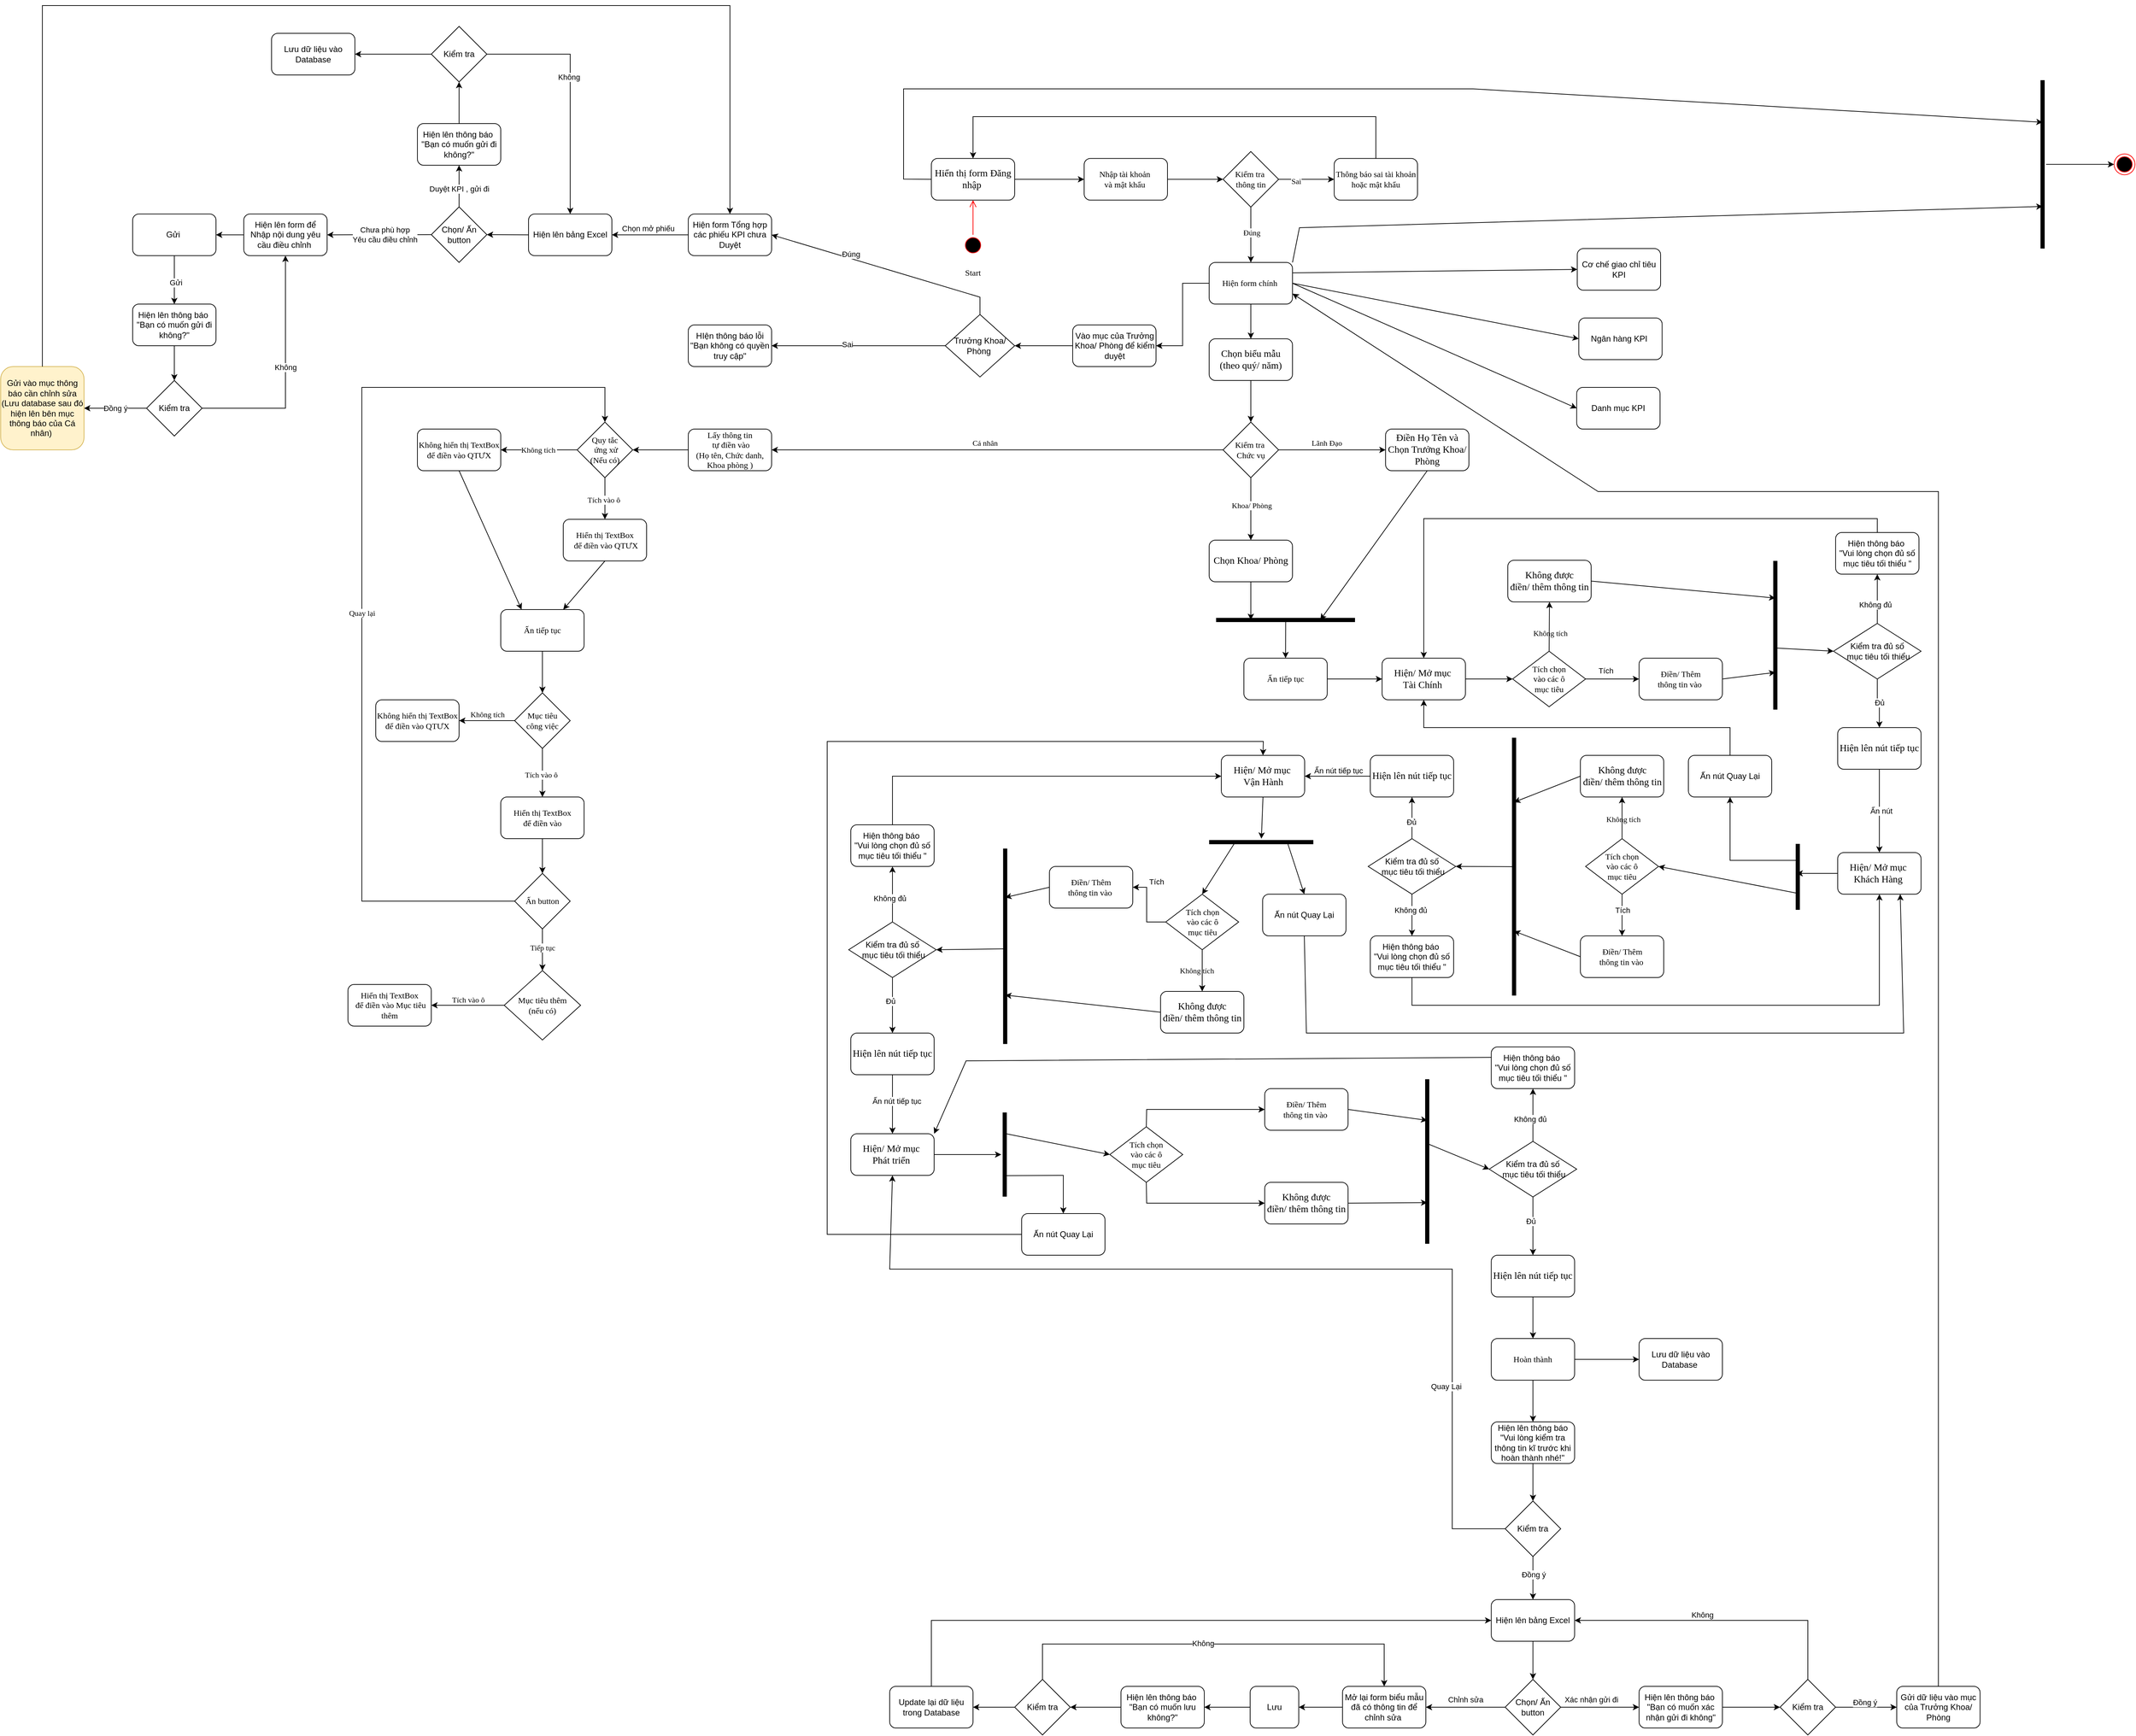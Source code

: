 <mxfile version="22.0.1" type="device" pages="2">
  <diagram name="Page-1" id="3wapU660_-lfpA5lLiF4">
    <mxGraphModel dx="2578" dy="1538" grid="1" gridSize="10" guides="1" tooltips="1" connect="1" arrows="1" fold="1" page="1" pageScale="1" pageWidth="827" pageHeight="1169" math="0" shadow="0">
      <root>
        <mxCell id="0" />
        <mxCell id="1" parent="0" />
        <mxCell id="IQA4J3aChzsUvz2AolsS-49" value="Start" style="text;html=1;strokeColor=none;fillColor=none;align=center;verticalAlign=middle;whiteSpace=wrap;rounded=0;fontFamily=Times New Roman;" parent="1" vertex="1">
          <mxGeometry x="380" y="-30" width="60" height="30" as="geometry" />
        </mxCell>
        <mxCell id="IQA4J3aChzsUvz2AolsS-52" value="&lt;font&gt;&lt;span style=&quot;font-size: 14px;&quot;&gt;Hiển thị form Đăng nhập&amp;nbsp;&lt;/span&gt;&lt;/font&gt;" style="rounded=1;whiteSpace=wrap;html=1;fontFamily=Times New Roman;" parent="1" vertex="1">
          <mxGeometry x="350" y="-179.75" width="120" height="60" as="geometry" />
        </mxCell>
        <mxCell id="IQA4J3aChzsUvz2AolsS-53" value="Nhập tài khoản&amp;nbsp;&lt;br&gt;và mật khẩu&amp;nbsp;" style="rounded=1;whiteSpace=wrap;html=1;fontFamily=Times New Roman;" parent="1" vertex="1">
          <mxGeometry x="570" y="-179.75" width="120" height="60" as="geometry" />
        </mxCell>
        <mxCell id="IQA4J3aChzsUvz2AolsS-54" value="Kiểm tra&amp;nbsp;&lt;br&gt;thông tin" style="rhombus;whiteSpace=wrap;html=1;fontFamily=Times New Roman;" parent="1" vertex="1">
          <mxGeometry x="770" y="-189.75" width="80" height="80" as="geometry" />
        </mxCell>
        <mxCell id="IQA4J3aChzsUvz2AolsS-55" value="" style="endArrow=classic;html=1;rounded=0;exitX=1;exitY=0.5;exitDx=0;exitDy=0;entryX=0;entryY=0.5;entryDx=0;entryDy=0;fontFamily=Times New Roman;" parent="1" source="IQA4J3aChzsUvz2AolsS-53" target="IQA4J3aChzsUvz2AolsS-54" edge="1">
          <mxGeometry width="50" height="50" relative="1" as="geometry">
            <mxPoint x="600" y="40.25" as="sourcePoint" />
            <mxPoint x="650" y="-9.75" as="targetPoint" />
          </mxGeometry>
        </mxCell>
        <mxCell id="IQA4J3aChzsUvz2AolsS-56" value="Thông báo sai tài khoản hoặc mật khẩu" style="rounded=1;whiteSpace=wrap;html=1;fontFamily=Times New Roman;" parent="1" vertex="1">
          <mxGeometry x="930" y="-179.75" width="120" height="60" as="geometry" />
        </mxCell>
        <mxCell id="IQA4J3aChzsUvz2AolsS-57" value="" style="endArrow=classic;html=1;rounded=0;exitX=1;exitY=0.5;exitDx=0;exitDy=0;entryX=0;entryY=0.5;entryDx=0;entryDy=0;fontFamily=Times New Roman;" parent="1" source="IQA4J3aChzsUvz2AolsS-54" target="IQA4J3aChzsUvz2AolsS-56" edge="1">
          <mxGeometry width="50" height="50" relative="1" as="geometry">
            <mxPoint x="790" y="40.25" as="sourcePoint" />
            <mxPoint x="840" y="-9.75" as="targetPoint" />
          </mxGeometry>
        </mxCell>
        <mxCell id="IQA4J3aChzsUvz2AolsS-58" value="Sai" style="edgeLabel;html=1;align=center;verticalAlign=middle;resizable=0;points=[];fontFamily=Times New Roman;" parent="IQA4J3aChzsUvz2AolsS-57" connectable="0" vertex="1">
          <mxGeometry x="-0.375" y="-2" relative="1" as="geometry">
            <mxPoint as="offset" />
          </mxGeometry>
        </mxCell>
        <mxCell id="IQA4J3aChzsUvz2AolsS-59" value="" style="endArrow=classic;html=1;rounded=0;exitX=0.5;exitY=0;exitDx=0;exitDy=0;entryX=0.5;entryY=0;entryDx=0;entryDy=0;fontFamily=Times New Roman;" parent="1" source="IQA4J3aChzsUvz2AolsS-56" target="IQA4J3aChzsUvz2AolsS-52" edge="1">
          <mxGeometry width="50" height="50" relative="1" as="geometry">
            <mxPoint x="790" y="40.25" as="sourcePoint" />
            <mxPoint x="840" y="-9.75" as="targetPoint" />
            <Array as="points">
              <mxPoint x="990" y="-240" />
              <mxPoint x="410" y="-240" />
            </Array>
          </mxGeometry>
        </mxCell>
        <mxCell id="IQA4J3aChzsUvz2AolsS-60" value="" style="endArrow=classic;html=1;rounded=0;exitX=0.5;exitY=1;exitDx=0;exitDy=0;fontFamily=Times New Roman;entryX=0.5;entryY=0;entryDx=0;entryDy=0;" parent="1" source="IQA4J3aChzsUvz2AolsS-54" target="IQA4J3aChzsUvz2AolsS-165" edge="1">
          <mxGeometry width="50" height="50" relative="1" as="geometry">
            <mxPoint x="640" as="sourcePoint" />
            <mxPoint x="870" y="-60" as="targetPoint" />
          </mxGeometry>
        </mxCell>
        <mxCell id="IQA4J3aChzsUvz2AolsS-61" value="Đúng" style="edgeLabel;html=1;align=center;verticalAlign=middle;resizable=0;points=[];fontFamily=Times New Roman;" parent="IQA4J3aChzsUvz2AolsS-60" connectable="0" vertex="1">
          <mxGeometry x="-0.1" y="1" relative="1" as="geometry">
            <mxPoint as="offset" />
          </mxGeometry>
        </mxCell>
        <mxCell id="IQA4J3aChzsUvz2AolsS-65" value="Lấy thông tin&lt;br&gt;&amp;nbsp;tự điền vào&lt;br&gt;(Họ tên, Chức danh, Khoa phòng )" style="rounded=1;whiteSpace=wrap;html=1;fontFamily=Times New Roman;" parent="1" vertex="1">
          <mxGeometry y="210" width="120" height="60" as="geometry" />
        </mxCell>
        <mxCell id="IQA4J3aChzsUvz2AolsS-67" value="Quy tắc&lt;br&gt;&amp;nbsp;ứng xử&lt;br&gt;(Nếu có)" style="rhombus;whiteSpace=wrap;html=1;fontFamily=Times New Roman;" parent="1" vertex="1">
          <mxGeometry x="-160" y="200" width="80" height="80" as="geometry" />
        </mxCell>
        <mxCell id="IQA4J3aChzsUvz2AolsS-68" value="" style="endArrow=classic;html=1;rounded=0;entryX=1;entryY=0.5;entryDx=0;entryDy=0;fontFamily=Times New Roman;exitX=0;exitY=0.5;exitDx=0;exitDy=0;" parent="1" source="IQA4J3aChzsUvz2AolsS-65" target="IQA4J3aChzsUvz2AolsS-67" edge="1">
          <mxGeometry width="50" height="50" relative="1" as="geometry">
            <mxPoint x="50" y="240" as="sourcePoint" />
            <mxPoint x="-70" y="310" as="targetPoint" />
          </mxGeometry>
        </mxCell>
        <mxCell id="IQA4J3aChzsUvz2AolsS-69" value="Hiển thị TextBox&lt;br&gt;&amp;nbsp;để điền vào QTƯX" style="rounded=1;whiteSpace=wrap;html=1;fontFamily=Times New Roman;" parent="1" vertex="1">
          <mxGeometry x="-180" y="340" width="120" height="60" as="geometry" />
        </mxCell>
        <mxCell id="IQA4J3aChzsUvz2AolsS-70" value="" style="endArrow=classic;html=1;rounded=0;exitX=0.5;exitY=1;exitDx=0;exitDy=0;entryX=0.5;entryY=0;entryDx=0;entryDy=0;fontFamily=Times New Roman;" parent="1" source="IQA4J3aChzsUvz2AolsS-67" target="IQA4J3aChzsUvz2AolsS-69" edge="1">
          <mxGeometry width="50" height="50" relative="1" as="geometry">
            <mxPoint x="-110" y="280" as="sourcePoint" />
            <mxPoint x="240" y="300" as="targetPoint" />
          </mxGeometry>
        </mxCell>
        <mxCell id="IQA4J3aChzsUvz2AolsS-71" value="Tích vào ô" style="edgeLabel;html=1;align=center;verticalAlign=middle;resizable=0;points=[];fontFamily=Times New Roman;" parent="IQA4J3aChzsUvz2AolsS-70" connectable="0" vertex="1">
          <mxGeometry x="0.067" y="-2" relative="1" as="geometry">
            <mxPoint as="offset" />
          </mxGeometry>
        </mxCell>
        <mxCell id="IQA4J3aChzsUvz2AolsS-72" value="Không hiển thị TextBox để điền vào QTƯX" style="rounded=1;whiteSpace=wrap;html=1;fontFamily=Times New Roman;" parent="1" vertex="1">
          <mxGeometry x="-390" y="210" width="120" height="60" as="geometry" />
        </mxCell>
        <mxCell id="IQA4J3aChzsUvz2AolsS-73" value="" style="endArrow=classic;html=1;rounded=0;entryX=1;entryY=0.5;entryDx=0;entryDy=0;exitX=0;exitY=0.5;exitDx=0;exitDy=0;fontFamily=Times New Roman;" parent="1" source="IQA4J3aChzsUvz2AolsS-67" target="IQA4J3aChzsUvz2AolsS-72" edge="1">
          <mxGeometry width="50" height="50" relative="1" as="geometry">
            <mxPoint x="-150" y="240" as="sourcePoint" />
            <mxPoint x="-10" y="160" as="targetPoint" />
          </mxGeometry>
        </mxCell>
        <mxCell id="IQA4J3aChzsUvz2AolsS-74" value="Không tích&amp;nbsp;" style="edgeLabel;html=1;align=center;verticalAlign=middle;resizable=0;points=[];fontFamily=Times New Roman;" parent="IQA4J3aChzsUvz2AolsS-73" connectable="0" vertex="1">
          <mxGeometry x="0.067" y="-2" relative="1" as="geometry">
            <mxPoint x="3" y="2" as="offset" />
          </mxGeometry>
        </mxCell>
        <mxCell id="IQA4J3aChzsUvz2AolsS-75" value="" style="endArrow=classic;html=1;rounded=0;exitX=0.5;exitY=1;exitDx=0;exitDy=0;entryX=0.25;entryY=0;entryDx=0;entryDy=0;fontFamily=Times New Roman;" parent="1" source="IQA4J3aChzsUvz2AolsS-72" target="IQA4J3aChzsUvz2AolsS-205" edge="1">
          <mxGeometry width="50" height="50" relative="1" as="geometry">
            <mxPoint x="190" y="480" as="sourcePoint" />
            <mxPoint x="-260" y="545" as="targetPoint" />
          </mxGeometry>
        </mxCell>
        <mxCell id="IQA4J3aChzsUvz2AolsS-76" value="" style="endArrow=classic;html=1;rounded=0;exitX=0.5;exitY=1;exitDx=0;exitDy=0;entryX=0.75;entryY=0;entryDx=0;entryDy=0;fontFamily=Times New Roman;" parent="1" source="IQA4J3aChzsUvz2AolsS-69" target="IQA4J3aChzsUvz2AolsS-205" edge="1">
          <mxGeometry width="50" height="50" relative="1" as="geometry">
            <mxPoint x="190" y="350" as="sourcePoint" />
            <mxPoint x="-140" y="545" as="targetPoint" />
          </mxGeometry>
        </mxCell>
        <mxCell id="IQA4J3aChzsUvz2AolsS-78" value="" style="endArrow=classic;html=1;rounded=0;exitX=0.5;exitY=1;exitDx=0;exitDy=0;entryX=0.5;entryY=0;entryDx=0;entryDy=0;fontFamily=Times New Roman;" parent="1" source="IQA4J3aChzsUvz2AolsS-205" target="IQA4J3aChzsUvz2AolsS-79" edge="1">
          <mxGeometry width="50" height="50" relative="1" as="geometry">
            <mxPoint x="-190.4" y="544.18" as="sourcePoint" />
            <mxPoint x="-190.277" y="630" as="targetPoint" />
          </mxGeometry>
        </mxCell>
        <mxCell id="IQA4J3aChzsUvz2AolsS-79" value="Mục tiêu&lt;br&gt;công việc" style="rhombus;whiteSpace=wrap;html=1;fontFamily=Times New Roman;" parent="1" vertex="1">
          <mxGeometry x="-250" y="590" width="80" height="80" as="geometry" />
        </mxCell>
        <mxCell id="IQA4J3aChzsUvz2AolsS-207" value="" style="edgeStyle=orthogonalEdgeStyle;rounded=0;orthogonalLoop=1;jettySize=auto;html=1;fontFamily=Times New Roman;" parent="1" source="IQA4J3aChzsUvz2AolsS-80" target="IQA4J3aChzsUvz2AolsS-206" edge="1">
          <mxGeometry relative="1" as="geometry" />
        </mxCell>
        <mxCell id="IQA4J3aChzsUvz2AolsS-80" value="Hiển thị TextBox&lt;br&gt;&amp;nbsp;để điền vào&amp;nbsp;" style="rounded=1;whiteSpace=wrap;html=1;fontFamily=Times New Roman;" parent="1" vertex="1">
          <mxGeometry x="-270" y="740" width="120" height="60" as="geometry" />
        </mxCell>
        <mxCell id="IQA4J3aChzsUvz2AolsS-81" value="" style="endArrow=classic;html=1;rounded=0;exitX=0.5;exitY=1;exitDx=0;exitDy=0;entryX=0.5;entryY=0;entryDx=0;entryDy=0;fontFamily=Times New Roman;" parent="1" source="IQA4J3aChzsUvz2AolsS-79" target="IQA4J3aChzsUvz2AolsS-80" edge="1">
          <mxGeometry width="50" height="50" relative="1" as="geometry">
            <mxPoint x="90" y="740" as="sourcePoint" />
            <mxPoint x="140" y="690" as="targetPoint" />
          </mxGeometry>
        </mxCell>
        <mxCell id="IQA4J3aChzsUvz2AolsS-82" value="Tích vào ô" style="edgeLabel;html=1;align=center;verticalAlign=middle;resizable=0;points=[];fontFamily=Times New Roman;" parent="IQA4J3aChzsUvz2AolsS-81" connectable="0" vertex="1">
          <mxGeometry x="0.067" y="-2" relative="1" as="geometry">
            <mxPoint as="offset" />
          </mxGeometry>
        </mxCell>
        <mxCell id="IQA4J3aChzsUvz2AolsS-84" value="Không tích&amp;nbsp;" style="edgeLabel;html=1;align=center;verticalAlign=middle;resizable=0;points=[];fontFamily=Times New Roman;" parent="1" connectable="0" vertex="1">
          <mxGeometry x="-288" y="621" as="geometry" />
        </mxCell>
        <mxCell id="IQA4J3aChzsUvz2AolsS-85" value="" style="endArrow=classic;html=1;rounded=0;entryX=1;entryY=0.5;entryDx=0;entryDy=0;exitX=0;exitY=0.5;exitDx=0;exitDy=0;fontFamily=Times New Roman;" parent="1" source="IQA4J3aChzsUvz2AolsS-79" target="wnVYSvcnBbL3-5IUJZ8I-81" edge="1">
          <mxGeometry width="50" height="50" relative="1" as="geometry">
            <mxPoint x="170" y="650" as="sourcePoint" />
            <mxPoint x="-340" y="630" as="targetPoint" />
          </mxGeometry>
        </mxCell>
        <mxCell id="IQA4J3aChzsUvz2AolsS-88" value="" style="endArrow=classic;html=1;rounded=0;exitX=1;exitY=0.5;exitDx=0;exitDy=0;entryX=0;entryY=0.5;entryDx=0;entryDy=0;fontFamily=Times New Roman;" parent="1" source="IQA4J3aChzsUvz2AolsS-201" target="IQA4J3aChzsUvz2AolsS-93" edge="1">
          <mxGeometry width="50" height="50" relative="1" as="geometry">
            <mxPoint x="920" y="590" as="sourcePoint" />
            <mxPoint x="1215" y="590" as="targetPoint" />
          </mxGeometry>
        </mxCell>
        <mxCell id="wnVYSvcnBbL3-5IUJZ8I-85" value="" style="edgeStyle=orthogonalEdgeStyle;rounded=0;orthogonalLoop=1;jettySize=auto;html=1;" parent="1" source="IQA4J3aChzsUvz2AolsS-93" target="IQA4J3aChzsUvz2AolsS-97" edge="1">
          <mxGeometry relative="1" as="geometry" />
        </mxCell>
        <mxCell id="IQA4J3aChzsUvz2AolsS-93" value="&lt;font&gt;&lt;span style=&quot;font-size: 14px;&quot;&gt;Hiện/ Mở mục&amp;nbsp;&lt;br&gt;Tài Chính&amp;nbsp;&lt;br&gt;&lt;/span&gt;&lt;/font&gt;" style="rounded=1;whiteSpace=wrap;html=1;fontFamily=Times New Roman;" parent="1" vertex="1">
          <mxGeometry x="999" y="540" width="120" height="60" as="geometry" />
        </mxCell>
        <mxCell id="IQA4J3aChzsUvz2AolsS-95" value="&lt;font&gt;&lt;span style=&quot;font-size: 14px;&quot;&gt;Hiện lên nút tiếp tục&lt;br&gt;&lt;/span&gt;&lt;/font&gt;" style="rounded=1;whiteSpace=wrap;html=1;fontFamily=Times New Roman;" parent="1" vertex="1">
          <mxGeometry x="1655" y="640" width="120" height="60" as="geometry" />
        </mxCell>
        <mxCell id="IQA4J3aChzsUvz2AolsS-96" value="Điền/ Thêm &lt;br&gt;thông tin vào&amp;nbsp;" style="rounded=1;whiteSpace=wrap;html=1;fontFamily=Times New Roman;" parent="1" vertex="1">
          <mxGeometry x="1369" y="540" width="120" height="60" as="geometry" />
        </mxCell>
        <mxCell id="IQA4J3aChzsUvz2AolsS-97" value="Tích chọn &lt;br&gt;vào các ô &lt;br&gt;mục tiêu" style="shape=rhombus;perimeter=rhombusPerimeter;whiteSpace=wrap;html=1;align=center;fontFamily=Times New Roman;" parent="1" vertex="1">
          <mxGeometry x="1187" y="530" width="105" height="80" as="geometry" />
        </mxCell>
        <mxCell id="IQA4J3aChzsUvz2AolsS-98" value="" style="endArrow=classic;html=1;rounded=0;entryX=0;entryY=0.5;entryDx=0;entryDy=0;exitX=1;exitY=0.5;exitDx=0;exitDy=0;fontFamily=Times New Roman;" parent="1" source="IQA4J3aChzsUvz2AolsS-97" target="IQA4J3aChzsUvz2AolsS-96" edge="1">
          <mxGeometry width="50" height="50" relative="1" as="geometry">
            <mxPoint x="1641.5" y="609" as="sourcePoint" />
            <mxPoint x="1394" y="449" as="targetPoint" />
          </mxGeometry>
        </mxCell>
        <mxCell id="IQA4J3aChzsUvz2AolsS-99" value="Không tích" style="edgeLabel;html=1;align=center;verticalAlign=middle;resizable=0;points=[];fontFamily=Times New Roman;" parent="IQA4J3aChzsUvz2AolsS-98" connectable="0" vertex="1">
          <mxGeometry x="-0.6" y="-2" relative="1" as="geometry">
            <mxPoint x="-67" y="-68" as="offset" />
          </mxGeometry>
        </mxCell>
        <mxCell id="IQA4J3aChzsUvz2AolsS-100" value="&lt;font&gt;&lt;span style=&quot;font-size: 14px;&quot;&gt;Không được &lt;br&gt;điền/ thêm thông tin&lt;br&gt;&lt;/span&gt;&lt;/font&gt;" style="rounded=1;whiteSpace=wrap;html=1;fontFamily=Times New Roman;" parent="1" vertex="1">
          <mxGeometry x="1180" y="399" width="120" height="60" as="geometry" />
        </mxCell>
        <mxCell id="IQA4J3aChzsUvz2AolsS-101" value="" style="endArrow=classic;html=1;rounded=0;entryX=0.5;entryY=1;entryDx=0;entryDy=0;exitX=0.5;exitY=0;exitDx=0;exitDy=0;fontFamily=Times New Roman;" parent="1" source="IQA4J3aChzsUvz2AolsS-97" target="IQA4J3aChzsUvz2AolsS-100" edge="1">
          <mxGeometry width="50" height="50" relative="1" as="geometry">
            <mxPoint x="1694" y="569" as="sourcePoint" />
            <mxPoint x="1606.5" y="349" as="targetPoint" />
          </mxGeometry>
        </mxCell>
        <mxCell id="wnVYSvcnBbL3-5IUJZ8I-89" value="Tích" style="edgeLabel;html=1;align=center;verticalAlign=middle;resizable=0;points=[];" parent="IQA4J3aChzsUvz2AolsS-101" vertex="1" connectable="0">
          <mxGeometry x="-0.14" y="-3" relative="1" as="geometry">
            <mxPoint x="78" y="58" as="offset" />
          </mxGeometry>
        </mxCell>
        <mxCell id="IQA4J3aChzsUvz2AolsS-106" value="&lt;font&gt;&lt;span style=&quot;font-size: 14px;&quot;&gt;Hiện/ Mở mục&amp;nbsp;&lt;br&gt;Khách Hàng&amp;nbsp;&lt;br&gt;&lt;/span&gt;&lt;/font&gt;" style="rounded=1;whiteSpace=wrap;html=1;fontFamily=Times New Roman;" parent="1" vertex="1">
          <mxGeometry x="1655" y="820" width="120" height="60" as="geometry" />
        </mxCell>
        <mxCell id="IQA4J3aChzsUvz2AolsS-107" value="" style="endArrow=classic;html=1;rounded=0;entryX=0.5;entryY=0;entryDx=0;entryDy=0;exitX=0.5;exitY=1;exitDx=0;exitDy=0;fontFamily=Times New Roman;" parent="1" source="IQA4J3aChzsUvz2AolsS-95" target="IQA4J3aChzsUvz2AolsS-106" edge="1">
          <mxGeometry width="50" height="50" relative="1" as="geometry">
            <mxPoint x="1354" y="780" as="sourcePoint" />
            <mxPoint x="1404" y="730" as="targetPoint" />
          </mxGeometry>
        </mxCell>
        <mxCell id="wnVYSvcnBbL3-5IUJZ8I-97" value="Ấn nút&amp;nbsp;" style="edgeLabel;html=1;align=center;verticalAlign=middle;resizable=0;points=[];" parent="IQA4J3aChzsUvz2AolsS-107" vertex="1" connectable="0">
          <mxGeometry x="0.136" y="-2" relative="1" as="geometry">
            <mxPoint x="6" y="-8" as="offset" />
          </mxGeometry>
        </mxCell>
        <mxCell id="IQA4J3aChzsUvz2AolsS-109" value="Tích chọn &lt;br&gt;vào các ô &lt;br&gt;mục tiêu" style="shape=rhombus;perimeter=rhombusPerimeter;whiteSpace=wrap;html=1;align=center;fontFamily=Times New Roman;" parent="1" vertex="1">
          <mxGeometry x="1292" y="800" width="105" height="80" as="geometry" />
        </mxCell>
        <mxCell id="IQA4J3aChzsUvz2AolsS-121" value="&lt;font&gt;&lt;span style=&quot;font-size: 14px;&quot;&gt;Hiện/ Mở mục&amp;nbsp;&lt;br&gt;Vận Hành&lt;br&gt;&lt;/span&gt;&lt;/font&gt;" style="rounded=1;whiteSpace=wrap;html=1;fontFamily=Times New Roman;" parent="1" vertex="1">
          <mxGeometry x="767.5" y="680" width="120" height="60" as="geometry" />
        </mxCell>
        <mxCell id="wnVYSvcnBbL3-5IUJZ8I-203" value="" style="edgeStyle=orthogonalEdgeStyle;rounded=0;orthogonalLoop=1;jettySize=auto;html=1;" parent="1" source="IQA4J3aChzsUvz2AolsS-136" target="wnVYSvcnBbL3-5IUJZ8I-197" edge="1">
          <mxGeometry relative="1" as="geometry" />
        </mxCell>
        <mxCell id="IQA4J3aChzsUvz2AolsS-136" value="&lt;font&gt;&lt;span style=&quot;font-size: 14px;&quot;&gt;Hiện/ Mở mục&amp;nbsp;&lt;br&gt;Phát triển&amp;nbsp;&lt;br&gt;&lt;/span&gt;&lt;/font&gt;" style="rounded=1;whiteSpace=wrap;html=1;fontFamily=Times New Roman;" parent="1" vertex="1">
          <mxGeometry x="234" y="1225" width="120" height="60" as="geometry" />
        </mxCell>
        <mxCell id="IQA4J3aChzsUvz2AolsS-155" value="" style="ellipse;html=1;shape=endState;fillColor=#000000;strokeColor=#ff0000;fontFamily=Times New Roman;" parent="1" vertex="1">
          <mxGeometry x="2053" y="-186.25" width="30" height="30" as="geometry" />
        </mxCell>
        <mxCell id="IQA4J3aChzsUvz2AolsS-156" value="" style="ellipse;html=1;shape=startState;fillColor=#000000;strokeColor=#ff0000;fontFamily=Times New Roman;" parent="1" vertex="1">
          <mxGeometry x="395" y="-69.75" width="30" height="30" as="geometry" />
        </mxCell>
        <mxCell id="IQA4J3aChzsUvz2AolsS-157" value="" style="edgeStyle=orthogonalEdgeStyle;html=1;verticalAlign=bottom;endArrow=open;endSize=8;strokeColor=#ff0000;rounded=0;entryX=0.5;entryY=1;entryDx=0;entryDy=0;fontFamily=Times New Roman;" parent="1" source="IQA4J3aChzsUvz2AolsS-156" target="IQA4J3aChzsUvz2AolsS-52" edge="1">
          <mxGeometry relative="1" as="geometry">
            <mxPoint x="55" y="40" as="targetPoint" />
          </mxGeometry>
        </mxCell>
        <mxCell id="IQA4J3aChzsUvz2AolsS-158" value="" style="edgeStyle=orthogonalEdgeStyle;rounded=0;orthogonalLoop=1;jettySize=auto;html=1;exitX=1;exitY=0.5;exitDx=0;exitDy=0;fontFamily=Times New Roman;" parent="1" source="IQA4J3aChzsUvz2AolsS-52" target="IQA4J3aChzsUvz2AolsS-53" edge="1">
          <mxGeometry relative="1" as="geometry">
            <mxPoint x="530" y="-149.75" as="sourcePoint" />
          </mxGeometry>
        </mxCell>
        <mxCell id="ID0eNAxXGshLxh3ft6_7-59" value="" style="edgeStyle=orthogonalEdgeStyle;rounded=0;orthogonalLoop=1;jettySize=auto;html=1;entryX=1;entryY=0.5;entryDx=0;entryDy=0;" parent="1" source="IQA4J3aChzsUvz2AolsS-165" target="ID0eNAxXGshLxh3ft6_7-60" edge="1">
          <mxGeometry relative="1" as="geometry" />
        </mxCell>
        <mxCell id="IQA4J3aChzsUvz2AolsS-165" value="Hiện form chính&amp;nbsp;" style="rounded=1;whiteSpace=wrap;html=1;fontFamily=Times New Roman;" parent="1" vertex="1">
          <mxGeometry x="750" y="-30" width="120" height="60" as="geometry" />
        </mxCell>
        <mxCell id="IQA4J3aChzsUvz2AolsS-166" value="" style="endArrow=classic;html=1;rounded=0;exitX=0.5;exitY=1;exitDx=0;exitDy=0;fontFamily=Times New Roman;entryX=0.5;entryY=0;entryDx=0;entryDy=0;" parent="1" source="IQA4J3aChzsUvz2AolsS-165" target="wnVYSvcnBbL3-5IUJZ8I-83" edge="1">
          <mxGeometry width="50" height="50" relative="1" as="geometry">
            <mxPoint x="820" y="160" as="sourcePoint" />
            <mxPoint x="820" y="220" as="targetPoint" />
          </mxGeometry>
        </mxCell>
        <mxCell id="IQA4J3aChzsUvz2AolsS-171" value="" style="endArrow=classic;html=1;rounded=0;exitX=0.5;exitY=1;exitDx=0;exitDy=0;fontFamily=Times New Roman;entryX=0.5;entryY=0;entryDx=0;entryDy=0;" parent="1" source="IQA4J3aChzsUvz2AolsS-176" target="IQA4J3aChzsUvz2AolsS-198" edge="1">
          <mxGeometry x="-0.086" y="2" width="50" height="50" relative="1" as="geometry">
            <mxPoint x="875" y="287" as="sourcePoint" />
            <mxPoint x="810" y="360" as="targetPoint" />
            <mxPoint as="offset" />
          </mxGeometry>
        </mxCell>
        <mxCell id="IQA4J3aChzsUvz2AolsS-179" value="Khoa/ Phòng" style="edgeLabel;html=1;align=center;verticalAlign=middle;resizable=0;points=[];rotation=0;fontFamily=Times New Roman;" parent="IQA4J3aChzsUvz2AolsS-171" vertex="1" connectable="0">
          <mxGeometry x="-0.005" y="1" relative="1" as="geometry">
            <mxPoint y="-5" as="offset" />
          </mxGeometry>
        </mxCell>
        <mxCell id="IQA4J3aChzsUvz2AolsS-175" value="" style="endArrow=classic;html=1;rounded=0;exitX=0;exitY=0.5;exitDx=0;exitDy=0;fontFamily=Times New Roman;entryX=1;entryY=0.5;entryDx=0;entryDy=0;" parent="1" source="IQA4J3aChzsUvz2AolsS-176" target="IQA4J3aChzsUvz2AolsS-65" edge="1">
          <mxGeometry width="50" height="50" relative="1" as="geometry">
            <mxPoint x="770" y="240" as="sourcePoint" />
            <mxPoint x="690" y="240" as="targetPoint" />
          </mxGeometry>
        </mxCell>
        <mxCell id="IQA4J3aChzsUvz2AolsS-183" value="Cá nhân" style="edgeLabel;html=1;align=center;verticalAlign=middle;resizable=0;points=[];fontFamily=Times New Roman;" parent="IQA4J3aChzsUvz2AolsS-175" vertex="1" connectable="0">
          <mxGeometry x="0.056" y="2" relative="1" as="geometry">
            <mxPoint y="-12" as="offset" />
          </mxGeometry>
        </mxCell>
        <mxCell id="IQA4J3aChzsUvz2AolsS-176" value="Kiểm tra&amp;nbsp;&lt;br&gt;Chức vụ" style="rhombus;whiteSpace=wrap;html=1;fontFamily=Times New Roman;" parent="1" vertex="1">
          <mxGeometry x="770" y="200" width="80" height="80" as="geometry" />
        </mxCell>
        <mxCell id="IQA4J3aChzsUvz2AolsS-188" value="&lt;font&gt;&lt;span style=&quot;font-size: 14px;&quot;&gt;Điền Họ Tên và&lt;br&gt;Chọn Trưởng Khoa/ Phòng&lt;br&gt;&lt;/span&gt;&lt;/font&gt;" style="rounded=1;whiteSpace=wrap;html=1;fontFamily=Times New Roman;" parent="1" vertex="1">
          <mxGeometry x="1004" y="210" width="120" height="60" as="geometry" />
        </mxCell>
        <mxCell id="IQA4J3aChzsUvz2AolsS-190" value="" style="endArrow=classic;html=1;rounded=0;fontFamily=Times New Roman;exitX=1;exitY=0.5;exitDx=0;exitDy=0;entryX=0;entryY=0.5;entryDx=0;entryDy=0;" parent="1" source="IQA4J3aChzsUvz2AolsS-176" target="IQA4J3aChzsUvz2AolsS-188" edge="1">
          <mxGeometry width="50" height="50" relative="1" as="geometry">
            <mxPoint x="850" y="240" as="sourcePoint" />
            <mxPoint x="1280" y="270" as="targetPoint" />
          </mxGeometry>
        </mxCell>
        <mxCell id="IQA4J3aChzsUvz2AolsS-191" value="Lãnh Đạo" style="edgeLabel;html=1;align=center;verticalAlign=middle;resizable=0;points=[];rotation=0;fontFamily=Times New Roman;" parent="IQA4J3aChzsUvz2AolsS-190" vertex="1" connectable="0">
          <mxGeometry x="-0.169" y="-2" relative="1" as="geometry">
            <mxPoint x="5" y="-12" as="offset" />
          </mxGeometry>
        </mxCell>
        <mxCell id="IQA4J3aChzsUvz2AolsS-192" value="" style="endArrow=classic;html=1;rounded=0;entryX=0.75;entryY=0.5;entryDx=0;entryDy=0;exitX=0.5;exitY=1;exitDx=0;exitDy=0;entryPerimeter=0;fontFamily=Times New Roman;" parent="1" source="IQA4J3aChzsUvz2AolsS-188" target="IQA4J3aChzsUvz2AolsS-193" edge="1">
          <mxGeometry width="50" height="50" relative="1" as="geometry">
            <mxPoint x="870" y="430" as="sourcePoint" />
            <mxPoint x="1064" y="340" as="targetPoint" />
          </mxGeometry>
        </mxCell>
        <mxCell id="IQA4J3aChzsUvz2AolsS-193" value="" style="shape=line;html=1;strokeWidth=6;strokeColor=#000000;fontFamily=Times New Roman;" parent="1" vertex="1">
          <mxGeometry x="760" y="480" width="200" height="10" as="geometry" />
        </mxCell>
        <mxCell id="IQA4J3aChzsUvz2AolsS-194" value="" style="endArrow=classic;html=1;rounded=0;entryX=0.5;entryY=0;entryDx=0;entryDy=0;exitX=0.501;exitY=0.3;exitDx=0;exitDy=0;exitPerimeter=0;fontFamily=Times New Roman;" parent="1" source="IQA4J3aChzsUvz2AolsS-193" target="IQA4J3aChzsUvz2AolsS-201" edge="1">
          <mxGeometry width="50" height="50" relative="1" as="geometry">
            <mxPoint x="690" y="570" as="sourcePoint" />
            <mxPoint x="860" y="560" as="targetPoint" />
          </mxGeometry>
        </mxCell>
        <mxCell id="IQA4J3aChzsUvz2AolsS-198" value="&lt;font&gt;&lt;span style=&quot;font-size: 14px;&quot;&gt;Chọn Khoa/ Phòng&lt;br&gt;&lt;/span&gt;&lt;/font&gt;" style="rounded=1;whiteSpace=wrap;html=1;fontFamily=Times New Roman;" parent="1" vertex="1">
          <mxGeometry x="750" y="370" width="120" height="60" as="geometry" />
        </mxCell>
        <mxCell id="IQA4J3aChzsUvz2AolsS-200" value="" style="endArrow=classic;html=1;rounded=0;exitX=0.5;exitY=1;exitDx=0;exitDy=0;entryX=0.25;entryY=0.5;entryDx=0;entryDy=0;entryPerimeter=0;fontFamily=Times New Roman;" parent="1" source="IQA4J3aChzsUvz2AolsS-198" target="IQA4J3aChzsUvz2AolsS-193" edge="1">
          <mxGeometry width="50" height="50" relative="1" as="geometry">
            <mxPoint x="1170" y="660" as="sourcePoint" />
            <mxPoint x="1220" y="610" as="targetPoint" />
          </mxGeometry>
        </mxCell>
        <mxCell id="IQA4J3aChzsUvz2AolsS-201" value="Ấn tiếp tục" style="rounded=1;whiteSpace=wrap;html=1;fontFamily=Times New Roman;" parent="1" vertex="1">
          <mxGeometry x="800" y="540" width="120" height="60" as="geometry" />
        </mxCell>
        <mxCell id="IQA4J3aChzsUvz2AolsS-205" value="Ấn tiếp tục" style="rounded=1;whiteSpace=wrap;html=1;fontFamily=Times New Roman;" parent="1" vertex="1">
          <mxGeometry x="-270" y="470" width="120" height="60" as="geometry" />
        </mxCell>
        <mxCell id="IQA4J3aChzsUvz2AolsS-206" value="Ấn button" style="rhombus;whiteSpace=wrap;html=1;fontFamily=Times New Roman;" parent="1" vertex="1">
          <mxGeometry x="-250" y="850" width="80" height="80" as="geometry" />
        </mxCell>
        <mxCell id="IQA4J3aChzsUvz2AolsS-208" value="" style="endArrow=classic;html=1;rounded=0;exitX=0.5;exitY=1;exitDx=0;exitDy=0;entryX=0.5;entryY=0;entryDx=0;entryDy=0;fontFamily=Times New Roman;" parent="1" source="IQA4J3aChzsUvz2AolsS-206" target="IQA4J3aChzsUvz2AolsS-215" edge="1">
          <mxGeometry width="50" height="50" relative="1" as="geometry">
            <mxPoint x="-420" y="1020" as="sourcePoint" />
            <mxPoint x="-210" y="1020" as="targetPoint" />
          </mxGeometry>
        </mxCell>
        <mxCell id="IQA4J3aChzsUvz2AolsS-210" value="Tiếp tục" style="edgeLabel;html=1;align=center;verticalAlign=middle;resizable=0;points=[];fontFamily=Times New Roman;" parent="IQA4J3aChzsUvz2AolsS-208" vertex="1" connectable="0">
          <mxGeometry x="-0.525" y="-2" relative="1" as="geometry">
            <mxPoint x="2" y="12" as="offset" />
          </mxGeometry>
        </mxCell>
        <mxCell id="IQA4J3aChzsUvz2AolsS-209" value="" style="endArrow=classic;html=1;rounded=0;exitX=0;exitY=0.5;exitDx=0;exitDy=0;entryX=0.5;entryY=0;entryDx=0;entryDy=0;fontFamily=Times New Roman;" parent="1" source="IQA4J3aChzsUvz2AolsS-206" target="IQA4J3aChzsUvz2AolsS-67" edge="1">
          <mxGeometry width="50" height="50" relative="1" as="geometry">
            <mxPoint x="-530" y="850" as="sourcePoint" />
            <mxPoint x="-480" y="800" as="targetPoint" />
            <Array as="points">
              <mxPoint x="-470" y="890" />
              <mxPoint x="-470" y="150" />
              <mxPoint x="-120" y="150" />
            </Array>
          </mxGeometry>
        </mxCell>
        <mxCell id="IQA4J3aChzsUvz2AolsS-211" value="Quay lại" style="edgeLabel;html=1;align=center;verticalAlign=middle;resizable=0;points=[];fontFamily=Times New Roman;" parent="IQA4J3aChzsUvz2AolsS-209" vertex="1" connectable="0">
          <mxGeometry x="-0.066" relative="1" as="geometry">
            <mxPoint as="offset" />
          </mxGeometry>
        </mxCell>
        <mxCell id="IQA4J3aChzsUvz2AolsS-214" value="" style="endArrow=classic;html=1;rounded=0;exitX=0;exitY=0.5;exitDx=0;exitDy=0;fontFamily=Times New Roman;entryX=0.75;entryY=0.5;entryDx=0;entryDy=0;entryPerimeter=0;" parent="1" source="IQA4J3aChzsUvz2AolsS-52" target="ID0eNAxXGshLxh3ft6_7-92" edge="1">
          <mxGeometry width="50" height="50" relative="1" as="geometry">
            <mxPoint x="580" y="220" as="sourcePoint" />
            <mxPoint x="1955" y="1580" as="targetPoint" />
            <Array as="points">
              <mxPoint x="310" y="-150" />
              <mxPoint x="310" y="-280" />
              <mxPoint x="1130" y="-280" />
            </Array>
          </mxGeometry>
        </mxCell>
        <mxCell id="IQA4J3aChzsUvz2AolsS-222" value="" style="edgeStyle=orthogonalEdgeStyle;rounded=0;orthogonalLoop=1;jettySize=auto;html=1;fontFamily=Times New Roman;" parent="1" source="IQA4J3aChzsUvz2AolsS-215" target="IQA4J3aChzsUvz2AolsS-221" edge="1">
          <mxGeometry relative="1" as="geometry" />
        </mxCell>
        <mxCell id="IQA4J3aChzsUvz2AolsS-223" value="Tích vào ô" style="edgeLabel;html=1;align=center;verticalAlign=middle;resizable=0;points=[];fontFamily=Times New Roman;" parent="IQA4J3aChzsUvz2AolsS-222" vertex="1" connectable="0">
          <mxGeometry x="-0.004" y="2" relative="1" as="geometry">
            <mxPoint y="-10" as="offset" />
          </mxGeometry>
        </mxCell>
        <mxCell id="IQA4J3aChzsUvz2AolsS-215" value="Mục tiêu thêm&lt;br&gt;(nếu có)" style="rhombus;whiteSpace=wrap;html=1;fontFamily=Times New Roman;" parent="1" vertex="1">
          <mxGeometry x="-265" y="990" width="110" height="100" as="geometry" />
        </mxCell>
        <mxCell id="ID0eNAxXGshLxh3ft6_7-2" value="" style="edgeStyle=orthogonalEdgeStyle;rounded=0;orthogonalLoop=1;jettySize=auto;html=1;" parent="1" source="IQA4J3aChzsUvz2AolsS-217" target="ID0eNAxXGshLxh3ft6_7-1" edge="1">
          <mxGeometry relative="1" as="geometry" />
        </mxCell>
        <mxCell id="IQA4J3aChzsUvz2AolsS-217" value="Hoàn thành" style="rounded=1;whiteSpace=wrap;html=1;fontFamily=Times New Roman;" parent="1" vertex="1">
          <mxGeometry x="1156.2" y="1520" width="120" height="60" as="geometry" />
        </mxCell>
        <mxCell id="IQA4J3aChzsUvz2AolsS-221" value="Hiển thị TextBox&lt;br style=&quot;border-color: var(--border-color);&quot;&gt;&lt;span style=&quot;&quot;&gt;&amp;nbsp;để điền vào Mục tiêu thêm&lt;/span&gt;" style="rounded=1;whiteSpace=wrap;html=1;fontFamily=Times New Roman;" parent="1" vertex="1">
          <mxGeometry x="-490" y="1010" width="120" height="60" as="geometry" />
        </mxCell>
        <mxCell id="ID0eNAxXGshLxh3ft6_7-11" value="" style="edgeStyle=orthogonalEdgeStyle;rounded=0;orthogonalLoop=1;jettySize=auto;html=1;" parent="1" source="IQA4J3aChzsUvz2AolsS-235" target="IQA4J3aChzsUvz2AolsS-236" edge="1">
          <mxGeometry relative="1" as="geometry" />
        </mxCell>
        <mxCell id="IQA4J3aChzsUvz2AolsS-235" value="Hiện lên bảng Excel" style="rounded=1;whiteSpace=wrap;html=1;" parent="1" vertex="1">
          <mxGeometry x="1156.2" y="1896" width="120" height="60" as="geometry" />
        </mxCell>
        <mxCell id="ID0eNAxXGshLxh3ft6_7-12" value="" style="edgeStyle=orthogonalEdgeStyle;rounded=0;orthogonalLoop=1;jettySize=auto;html=1;entryX=0;entryY=0.5;entryDx=0;entryDy=0;" parent="1" source="IQA4J3aChzsUvz2AolsS-236" target="wnVYSvcnBbL3-5IUJZ8I-45" edge="1">
          <mxGeometry relative="1" as="geometry">
            <mxPoint x="1320" y="2051" as="targetPoint" />
          </mxGeometry>
        </mxCell>
        <mxCell id="ID0eNAxXGshLxh3ft6_7-18" value="Xác nhận gửi đi" style="edgeLabel;html=1;align=center;verticalAlign=middle;resizable=0;points=[];" parent="ID0eNAxXGshLxh3ft6_7-12" vertex="1" connectable="0">
          <mxGeometry x="-0.097" relative="1" as="geometry">
            <mxPoint x="-7" y="-11" as="offset" />
          </mxGeometry>
        </mxCell>
        <mxCell id="ID0eNAxXGshLxh3ft6_7-13" value="" style="edgeStyle=orthogonalEdgeStyle;rounded=0;orthogonalLoop=1;jettySize=auto;html=1;" parent="1" source="IQA4J3aChzsUvz2AolsS-236" target="IQA4J3aChzsUvz2AolsS-245" edge="1">
          <mxGeometry relative="1" as="geometry" />
        </mxCell>
        <mxCell id="ID0eNAxXGshLxh3ft6_7-17" value="Chỉnh sửa" style="edgeLabel;html=1;align=center;verticalAlign=middle;resizable=0;points=[];" parent="ID0eNAxXGshLxh3ft6_7-13" vertex="1" connectable="0">
          <mxGeometry x="0.222" y="2" relative="1" as="geometry">
            <mxPoint x="13" y="-13" as="offset" />
          </mxGeometry>
        </mxCell>
        <mxCell id="IQA4J3aChzsUvz2AolsS-236" value="Chọn/ Ấn button" style="rhombus;whiteSpace=wrap;html=1;" parent="1" vertex="1">
          <mxGeometry x="1176.2" y="2011" width="80" height="80" as="geometry" />
        </mxCell>
        <mxCell id="IQA4J3aChzsUvz2AolsS-239" value="" style="endArrow=classic;html=1;rounded=0;entryX=0.5;entryY=0;entryDx=0;entryDy=0;exitX=0.5;exitY=1;exitDx=0;exitDy=0;" parent="1" source="ID0eNAxXGshLxh3ft6_7-1" target="ID0eNAxXGshLxh3ft6_7-3" edge="1">
          <mxGeometry width="50" height="50" relative="1" as="geometry">
            <mxPoint x="1180" y="1680" as="sourcePoint" />
            <mxPoint x="1390" y="1630" as="targetPoint" />
          </mxGeometry>
        </mxCell>
        <mxCell id="ID0eNAxXGshLxh3ft6_7-14" value="" style="edgeStyle=orthogonalEdgeStyle;rounded=0;orthogonalLoop=1;jettySize=auto;html=1;" parent="1" source="IQA4J3aChzsUvz2AolsS-245" target="wnVYSvcnBbL3-5IUJZ8I-63" edge="1">
          <mxGeometry relative="1" as="geometry" />
        </mxCell>
        <mxCell id="IQA4J3aChzsUvz2AolsS-245" value="Mở lại form biểu mẫu đã có thông tin để chỉnh sửa&amp;nbsp;" style="rounded=1;whiteSpace=wrap;html=1;" parent="1" vertex="1">
          <mxGeometry x="942" y="2021" width="120" height="60" as="geometry" />
        </mxCell>
        <mxCell id="wnVYSvcnBbL3-5IUJZ8I-13" value="Gửi dữ liệu vào mục của Trưởng Khoa/ Phòng" style="rounded=1;whiteSpace=wrap;html=1;" parent="1" vertex="1">
          <mxGeometry x="1740" y="2021" width="120" height="60" as="geometry" />
        </mxCell>
        <mxCell id="wnVYSvcnBbL3-5IUJZ8I-14" value="" style="endArrow=classic;html=1;rounded=0;exitX=0.5;exitY=0;exitDx=0;exitDy=0;entryX=1;entryY=0.75;entryDx=0;entryDy=0;" parent="1" source="wnVYSvcnBbL3-5IUJZ8I-13" target="IQA4J3aChzsUvz2AolsS-165" edge="1">
          <mxGeometry width="50" height="50" relative="1" as="geometry">
            <mxPoint x="840" y="1340" as="sourcePoint" />
            <mxPoint x="890" y="1290" as="targetPoint" />
            <Array as="points">
              <mxPoint x="1800" y="300" />
              <mxPoint x="1310" y="300" />
            </Array>
          </mxGeometry>
        </mxCell>
        <mxCell id="wnVYSvcnBbL3-5IUJZ8I-17" value="" style="endArrow=classic;html=1;rounded=0;entryX=0.5;entryY=0;entryDx=0;entryDy=0;exitX=0.5;exitY=1;exitDx=0;exitDy=0;" parent="1" source="wnVYSvcnBbL3-5IUJZ8I-193" target="IQA4J3aChzsUvz2AolsS-217" edge="1">
          <mxGeometry width="50" height="50" relative="1" as="geometry">
            <mxPoint x="1182.0" y="1574" as="sourcePoint" />
            <mxPoint x="1560" y="1520" as="targetPoint" />
          </mxGeometry>
        </mxCell>
        <mxCell id="wnVYSvcnBbL3-5IUJZ8I-52" value="" style="edgeStyle=orthogonalEdgeStyle;rounded=0;orthogonalLoop=1;jettySize=auto;html=1;entryX=0;entryY=0.5;entryDx=0;entryDy=0;" parent="1" source="wnVYSvcnBbL3-5IUJZ8I-45" target="wnVYSvcnBbL3-5IUJZ8I-46" edge="1">
          <mxGeometry relative="1" as="geometry">
            <mxPoint x="1766" y="2061" as="targetPoint" />
          </mxGeometry>
        </mxCell>
        <mxCell id="wnVYSvcnBbL3-5IUJZ8I-45" value="Hiện lên thông báo&amp;nbsp;&lt;br&gt;&quot;Bạn có muốn xác nhận gửi đi không&quot;" style="rounded=1;whiteSpace=wrap;html=1;" parent="1" vertex="1">
          <mxGeometry x="1369" y="2021" width="120" height="60" as="geometry" />
        </mxCell>
        <mxCell id="wnVYSvcnBbL3-5IUJZ8I-46" value="Kiểm tra" style="rhombus;whiteSpace=wrap;html=1;" parent="1" vertex="1">
          <mxGeometry x="1572" y="2011" width="80" height="80" as="geometry" />
        </mxCell>
        <mxCell id="wnVYSvcnBbL3-5IUJZ8I-53" value="" style="endArrow=classic;html=1;rounded=0;exitX=1;exitY=0.5;exitDx=0;exitDy=0;entryX=0;entryY=0.5;entryDx=0;entryDy=0;" parent="1" source="wnVYSvcnBbL3-5IUJZ8I-46" target="wnVYSvcnBbL3-5IUJZ8I-13" edge="1">
          <mxGeometry width="50" height="50" relative="1" as="geometry">
            <mxPoint x="1846" y="2061" as="sourcePoint" />
            <mxPoint x="1821.95" y="2054.025" as="targetPoint" />
            <Array as="points" />
          </mxGeometry>
        </mxCell>
        <mxCell id="wnVYSvcnBbL3-5IUJZ8I-54" value="Đồng ý" style="edgeLabel;html=1;align=center;verticalAlign=middle;resizable=0;points=[];" parent="wnVYSvcnBbL3-5IUJZ8I-53" vertex="1" connectable="0">
          <mxGeometry x="-0.053" y="1" relative="1" as="geometry">
            <mxPoint y="-6" as="offset" />
          </mxGeometry>
        </mxCell>
        <mxCell id="wnVYSvcnBbL3-5IUJZ8I-55" value="" style="endArrow=classic;html=1;rounded=0;entryX=1;entryY=0.5;entryDx=0;entryDy=0;exitX=0.5;exitY=0;exitDx=0;exitDy=0;" parent="1" source="wnVYSvcnBbL3-5IUJZ8I-46" target="IQA4J3aChzsUvz2AolsS-235" edge="1">
          <mxGeometry width="50" height="50" relative="1" as="geometry">
            <mxPoint x="1580" y="2066" as="sourcePoint" />
            <mxPoint x="1630" y="2016" as="targetPoint" />
            <Array as="points">
              <mxPoint x="1612" y="1926" />
            </Array>
          </mxGeometry>
        </mxCell>
        <mxCell id="wnVYSvcnBbL3-5IUJZ8I-56" value="Không" style="edgeLabel;html=1;align=center;verticalAlign=middle;resizable=0;points=[];" parent="wnVYSvcnBbL3-5IUJZ8I-55" vertex="1" connectable="0">
          <mxGeometry x="0.004" y="-2" relative="1" as="geometry">
            <mxPoint x="-26" y="-6" as="offset" />
          </mxGeometry>
        </mxCell>
        <mxCell id="ID0eNAxXGshLxh3ft6_7-15" value="" style="edgeStyle=orthogonalEdgeStyle;rounded=0;orthogonalLoop=1;jettySize=auto;html=1;" parent="1" source="wnVYSvcnBbL3-5IUJZ8I-63" target="wnVYSvcnBbL3-5IUJZ8I-65" edge="1">
          <mxGeometry relative="1" as="geometry" />
        </mxCell>
        <mxCell id="wnVYSvcnBbL3-5IUJZ8I-63" value="Lưu" style="rounded=1;whiteSpace=wrap;html=1;" parent="1" vertex="1">
          <mxGeometry x="809" y="2021" width="70" height="60" as="geometry" />
        </mxCell>
        <mxCell id="ID0eNAxXGshLxh3ft6_7-16" value="" style="edgeStyle=orthogonalEdgeStyle;rounded=0;orthogonalLoop=1;jettySize=auto;html=1;" parent="1" source="wnVYSvcnBbL3-5IUJZ8I-65" target="wnVYSvcnBbL3-5IUJZ8I-67" edge="1">
          <mxGeometry relative="1" as="geometry" />
        </mxCell>
        <mxCell id="wnVYSvcnBbL3-5IUJZ8I-65" value="Hiện lên thông báo&amp;nbsp;&lt;br&gt;&quot;Bạn có muốn lưu không?&quot;" style="rounded=1;whiteSpace=wrap;html=1;" parent="1" vertex="1">
          <mxGeometry x="623" y="2021" width="120" height="60" as="geometry" />
        </mxCell>
        <mxCell id="wnVYSvcnBbL3-5IUJZ8I-67" value="Kiểm tra" style="rhombus;whiteSpace=wrap;html=1;" parent="1" vertex="1">
          <mxGeometry x="470" y="2011" width="80" height="80" as="geometry" />
        </mxCell>
        <mxCell id="wnVYSvcnBbL3-5IUJZ8I-81" value="Không hiển thị TextBox để điền vào QTƯX" style="rounded=1;whiteSpace=wrap;html=1;fontFamily=Times New Roman;" parent="1" vertex="1">
          <mxGeometry x="-450" y="600" width="120" height="60" as="geometry" />
        </mxCell>
        <mxCell id="wnVYSvcnBbL3-5IUJZ8I-84" value="" style="edgeStyle=orthogonalEdgeStyle;rounded=0;orthogonalLoop=1;jettySize=auto;html=1;" parent="1" source="wnVYSvcnBbL3-5IUJZ8I-83" target="IQA4J3aChzsUvz2AolsS-176" edge="1">
          <mxGeometry relative="1" as="geometry" />
        </mxCell>
        <mxCell id="wnVYSvcnBbL3-5IUJZ8I-83" value="&lt;font&gt;&lt;span style=&quot;font-size: 14px;&quot;&gt;Chọn biểu mẫu&lt;br&gt;(theo quý/ năm)&lt;br&gt;&lt;/span&gt;&lt;/font&gt;" style="rounded=1;whiteSpace=wrap;html=1;fontFamily=Times New Roman;" parent="1" vertex="1">
          <mxGeometry x="750" y="80" width="120" height="60" as="geometry" />
        </mxCell>
        <mxCell id="wnVYSvcnBbL3-5IUJZ8I-86" value="" style="shape=line;html=1;strokeWidth=6;strokeColor=#000000;fontFamily=Times New Roman;rotation=-90;" parent="1" vertex="1">
          <mxGeometry x="1458.11" y="501.99" width="214.18" height="10" as="geometry" />
        </mxCell>
        <mxCell id="wnVYSvcnBbL3-5IUJZ8I-87" value="" style="endArrow=classic;html=1;rounded=0;exitX=0.414;exitY=0.501;exitDx=0;exitDy=0;exitPerimeter=0;entryX=0;entryY=0.5;entryDx=0;entryDy=0;" parent="1" source="wnVYSvcnBbL3-5IUJZ8I-86" target="wnVYSvcnBbL3-5IUJZ8I-90" edge="1">
          <mxGeometry width="50" height="50" relative="1" as="geometry">
            <mxPoint x="1602" y="609" as="sourcePoint" />
            <mxPoint x="969" y="669" as="targetPoint" />
          </mxGeometry>
        </mxCell>
        <mxCell id="wnVYSvcnBbL3-5IUJZ8I-91" value="" style="edgeStyle=orthogonalEdgeStyle;rounded=0;orthogonalLoop=1;jettySize=auto;html=1;" parent="1" source="wnVYSvcnBbL3-5IUJZ8I-90" target="IQA4J3aChzsUvz2AolsS-95" edge="1">
          <mxGeometry relative="1" as="geometry" />
        </mxCell>
        <mxCell id="wnVYSvcnBbL3-5IUJZ8I-92" value="Đủ" style="edgeLabel;html=1;align=center;verticalAlign=middle;resizable=0;points=[];" parent="wnVYSvcnBbL3-5IUJZ8I-91" vertex="1" connectable="0">
          <mxGeometry x="0.08" y="2" relative="1" as="geometry">
            <mxPoint x="-2" y="-3" as="offset" />
          </mxGeometry>
        </mxCell>
        <mxCell id="wnVYSvcnBbL3-5IUJZ8I-94" value="" style="edgeStyle=orthogonalEdgeStyle;rounded=0;orthogonalLoop=1;jettySize=auto;html=1;entryX=0.5;entryY=1;entryDx=0;entryDy=0;" parent="1" source="wnVYSvcnBbL3-5IUJZ8I-90" target="wnVYSvcnBbL3-5IUJZ8I-93" edge="1">
          <mxGeometry relative="1" as="geometry" />
        </mxCell>
        <mxCell id="wnVYSvcnBbL3-5IUJZ8I-96" value="Không đủ" style="edgeLabel;html=1;align=center;verticalAlign=middle;resizable=0;points=[];" parent="wnVYSvcnBbL3-5IUJZ8I-94" vertex="1" connectable="0">
          <mxGeometry x="-0.413" y="-2" relative="1" as="geometry">
            <mxPoint x="-5" y="-6" as="offset" />
          </mxGeometry>
        </mxCell>
        <mxCell id="wnVYSvcnBbL3-5IUJZ8I-90" value="Kiểm tra đủ số&lt;br&gt;&amp;nbsp;mục tiêu tối thiểu" style="rhombus;whiteSpace=wrap;html=1;" parent="1" vertex="1">
          <mxGeometry x="1649" y="490" width="126" height="80" as="geometry" />
        </mxCell>
        <mxCell id="wnVYSvcnBbL3-5IUJZ8I-93" value="Hiện thông báo&amp;nbsp;&lt;br&gt;&quot;Vui lòng chọn đủ số mục tiêu tối thiểu &quot;" style="rounded=1;whiteSpace=wrap;html=1;" parent="1" vertex="1">
          <mxGeometry x="1652" y="359" width="120" height="60" as="geometry" />
        </mxCell>
        <mxCell id="wnVYSvcnBbL3-5IUJZ8I-98" value="Điền/ Thêm &lt;br&gt;thông tin vào&amp;nbsp;" style="rounded=1;whiteSpace=wrap;html=1;fontFamily=Times New Roman;" parent="1" vertex="1">
          <mxGeometry x="1284.5" y="940" width="120" height="60" as="geometry" />
        </mxCell>
        <mxCell id="wnVYSvcnBbL3-5IUJZ8I-99" value="" style="endArrow=classic;html=1;rounded=0;entryX=0.5;entryY=0;entryDx=0;entryDy=0;exitX=0.5;exitY=1;exitDx=0;exitDy=0;fontFamily=Times New Roman;" parent="1" source="IQA4J3aChzsUvz2AolsS-109" target="wnVYSvcnBbL3-5IUJZ8I-98" edge="1">
          <mxGeometry width="50" height="50" relative="1" as="geometry">
            <mxPoint x="1070.5" y="960" as="sourcePoint" />
            <mxPoint x="1172.5" y="839" as="targetPoint" />
          </mxGeometry>
        </mxCell>
        <mxCell id="wnVYSvcnBbL3-5IUJZ8I-100" value="Không tích" style="edgeLabel;html=1;align=center;verticalAlign=middle;resizable=0;points=[];fontFamily=Times New Roman;" parent="wnVYSvcnBbL3-5IUJZ8I-99" connectable="0" vertex="1">
          <mxGeometry x="-0.6" y="-2" relative="1" as="geometry">
            <mxPoint x="3" y="-120" as="offset" />
          </mxGeometry>
        </mxCell>
        <mxCell id="wnVYSvcnBbL3-5IUJZ8I-101" value="Tích" style="edgeLabel;html=1;align=center;verticalAlign=middle;resizable=0;points=[];" parent="1" vertex="1" connectable="0">
          <mxGeometry x="1344.5" y="903.0" as="geometry" />
        </mxCell>
        <mxCell id="wnVYSvcnBbL3-5IUJZ8I-103" value="" style="endArrow=classic;html=1;rounded=0;entryX=0.5;entryY=1;entryDx=0;entryDy=0;exitX=0.5;exitY=0;exitDx=0;exitDy=0;fontFamily=Times New Roman;" parent="1" source="IQA4J3aChzsUvz2AolsS-109" target="wnVYSvcnBbL3-5IUJZ8I-102" edge="1">
          <mxGeometry width="50" height="50" relative="1" as="geometry">
            <mxPoint x="959" y="930" as="sourcePoint" />
            <mxPoint x="959" y="869" as="targetPoint" />
            <Array as="points" />
          </mxGeometry>
        </mxCell>
        <mxCell id="wnVYSvcnBbL3-5IUJZ8I-102" value="&lt;font&gt;&lt;span style=&quot;font-size: 14px;&quot;&gt;Không được &lt;br&gt;điền/ thêm thông tin&lt;br&gt;&lt;/span&gt;&lt;/font&gt;" style="rounded=1;whiteSpace=wrap;html=1;fontFamily=Times New Roman;" parent="1" vertex="1">
          <mxGeometry x="1284.5" y="680" width="120" height="60" as="geometry" />
        </mxCell>
        <mxCell id="wnVYSvcnBbL3-5IUJZ8I-106" value="" style="shape=line;html=1;strokeWidth=6;strokeColor=#000000;fontFamily=Times New Roman;rotation=90;" parent="1" vertex="1">
          <mxGeometry x="1003.32" y="835.32" width="371.38" height="10" as="geometry" />
        </mxCell>
        <mxCell id="wnVYSvcnBbL3-5IUJZ8I-144" value="" style="edgeStyle=orthogonalEdgeStyle;rounded=0;orthogonalLoop=1;jettySize=auto;html=1;" parent="1" source="wnVYSvcnBbL3-5IUJZ8I-111" target="wnVYSvcnBbL3-5IUJZ8I-120" edge="1">
          <mxGeometry relative="1" as="geometry" />
        </mxCell>
        <mxCell id="wnVYSvcnBbL3-5IUJZ8I-146" value="Đủ" style="edgeLabel;html=1;align=center;verticalAlign=middle;resizable=0;points=[];" parent="wnVYSvcnBbL3-5IUJZ8I-144" vertex="1" connectable="0">
          <mxGeometry x="-0.233" y="-3" relative="1" as="geometry">
            <mxPoint x="-4" y="-1" as="offset" />
          </mxGeometry>
        </mxCell>
        <mxCell id="wnVYSvcnBbL3-5IUJZ8I-145" value="" style="edgeStyle=orthogonalEdgeStyle;rounded=0;orthogonalLoop=1;jettySize=auto;html=1;" parent="1" source="wnVYSvcnBbL3-5IUJZ8I-111" target="wnVYSvcnBbL3-5IUJZ8I-115" edge="1">
          <mxGeometry relative="1" as="geometry" />
        </mxCell>
        <mxCell id="wnVYSvcnBbL3-5IUJZ8I-147" value="Không đủ" style="edgeLabel;html=1;align=center;verticalAlign=middle;resizable=0;points=[];" parent="wnVYSvcnBbL3-5IUJZ8I-145" vertex="1" connectable="0">
          <mxGeometry x="0.133" y="3" relative="1" as="geometry">
            <mxPoint x="-5" y="-11" as="offset" />
          </mxGeometry>
        </mxCell>
        <mxCell id="wnVYSvcnBbL3-5IUJZ8I-111" value="Kiểm tra đủ số&lt;br&gt;&amp;nbsp;mục tiêu tối thiểu" style="rhombus;whiteSpace=wrap;html=1;" parent="1" vertex="1">
          <mxGeometry x="979" y="800" width="126" height="80" as="geometry" />
        </mxCell>
        <mxCell id="wnVYSvcnBbL3-5IUJZ8I-112" value="" style="endArrow=classic;html=1;rounded=0;entryX=1;entryY=0.5;entryDx=0;entryDy=0;exitX=0.5;exitY=0.501;exitDx=0;exitDy=0;exitPerimeter=0;" parent="1" source="wnVYSvcnBbL3-5IUJZ8I-106" target="wnVYSvcnBbL3-5IUJZ8I-111" edge="1">
          <mxGeometry width="50" height="50" relative="1" as="geometry">
            <mxPoint x="1180" y="860" as="sourcePoint" />
            <mxPoint x="1099" y="680" as="targetPoint" />
          </mxGeometry>
        </mxCell>
        <mxCell id="wnVYSvcnBbL3-5IUJZ8I-115" value="Hiện thông báo&amp;nbsp;&lt;br&gt;&quot;Vui lòng chọn đủ số mục tiêu tối thiểu &quot;" style="rounded=1;whiteSpace=wrap;html=1;" parent="1" vertex="1">
          <mxGeometry x="982" y="940" width="120" height="60" as="geometry" />
        </mxCell>
        <mxCell id="wnVYSvcnBbL3-5IUJZ8I-120" value="&lt;font&gt;&lt;span style=&quot;font-size: 14px;&quot;&gt;Hiện lên nút tiếp tục&lt;br&gt;&lt;/span&gt;&lt;/font&gt;" style="rounded=1;whiteSpace=wrap;html=1;fontFamily=Times New Roman;" parent="1" vertex="1">
          <mxGeometry x="982" y="680" width="120" height="60" as="geometry" />
        </mxCell>
        <mxCell id="wnVYSvcnBbL3-5IUJZ8I-124" value="" style="endArrow=classic;html=1;rounded=0;entryX=0.75;entryY=0.5;entryDx=0;entryDy=0;entryPerimeter=0;exitX=1;exitY=0.5;exitDx=0;exitDy=0;" parent="1" source="IQA4J3aChzsUvz2AolsS-100" target="wnVYSvcnBbL3-5IUJZ8I-86" edge="1">
          <mxGeometry width="50" height="50" relative="1" as="geometry">
            <mxPoint x="1199" y="829" as="sourcePoint" />
            <mxPoint x="1249" y="779" as="targetPoint" />
          </mxGeometry>
        </mxCell>
        <mxCell id="wnVYSvcnBbL3-5IUJZ8I-125" value="" style="endArrow=classic;html=1;rounded=0;entryX=0.25;entryY=0.5;entryDx=0;entryDy=0;entryPerimeter=0;exitX=1;exitY=0.5;exitDx=0;exitDy=0;" parent="1" source="IQA4J3aChzsUvz2AolsS-96" target="wnVYSvcnBbL3-5IUJZ8I-86" edge="1">
          <mxGeometry width="50" height="50" relative="1" as="geometry">
            <mxPoint x="1199" y="829" as="sourcePoint" />
            <mxPoint x="1249" y="779" as="targetPoint" />
          </mxGeometry>
        </mxCell>
        <mxCell id="wnVYSvcnBbL3-5IUJZ8I-127" value="" style="endArrow=classic;html=1;rounded=0;entryX=0.5;entryY=0;entryDx=0;entryDy=0;exitX=0.5;exitY=0;exitDx=0;exitDy=0;" parent="1" source="wnVYSvcnBbL3-5IUJZ8I-93" target="IQA4J3aChzsUvz2AolsS-93" edge="1">
          <mxGeometry width="50" height="50" relative="1" as="geometry">
            <mxPoint x="1409" y="699" as="sourcePoint" />
            <mxPoint x="1459" y="649" as="targetPoint" />
            <Array as="points">
              <mxPoint x="1712" y="339" />
              <mxPoint x="1059" y="339" />
            </Array>
          </mxGeometry>
        </mxCell>
        <mxCell id="wnVYSvcnBbL3-5IUJZ8I-129" value="" style="endArrow=classic;html=1;rounded=0;entryX=0.75;entryY=0.5;entryDx=0;entryDy=0;entryPerimeter=0;exitX=0;exitY=0.5;exitDx=0;exitDy=0;" parent="1" source="wnVYSvcnBbL3-5IUJZ8I-98" target="wnVYSvcnBbL3-5IUJZ8I-106" edge="1">
          <mxGeometry width="50" height="50" relative="1" as="geometry">
            <mxPoint x="1169" y="720" as="sourcePoint" />
            <mxPoint x="1219" y="670" as="targetPoint" />
          </mxGeometry>
        </mxCell>
        <mxCell id="wnVYSvcnBbL3-5IUJZ8I-130" value="" style="endArrow=classic;html=1;rounded=0;entryX=1;entryY=0.5;entryDx=0;entryDy=0;exitX=0.25;exitY=0.5;exitDx=0;exitDy=0;exitPerimeter=0;" parent="1" source="wnVYSvcnBbL3-5IUJZ8I-138" target="IQA4J3aChzsUvz2AolsS-109" edge="1">
          <mxGeometry width="50" height="50" relative="1" as="geometry">
            <mxPoint x="1549" y="896.88" as="sourcePoint" />
            <mxPoint x="1489" y="940.005" as="targetPoint" />
          </mxGeometry>
        </mxCell>
        <mxCell id="wnVYSvcnBbL3-5IUJZ8I-135" value="" style="endArrow=classic;html=1;rounded=0;entryX=0.5;entryY=1;entryDx=0;entryDy=0;exitX=0.5;exitY=0;exitDx=0;exitDy=0;" parent="1" source="wnVYSvcnBbL3-5IUJZ8I-136" target="IQA4J3aChzsUvz2AolsS-93" edge="1">
          <mxGeometry width="50" height="50" relative="1" as="geometry">
            <mxPoint x="1060" y="680" as="sourcePoint" />
            <mxPoint x="1220" y="670" as="targetPoint" />
            <Array as="points">
              <mxPoint x="1500" y="640" />
              <mxPoint x="1059" y="640" />
            </Array>
          </mxGeometry>
        </mxCell>
        <mxCell id="wnVYSvcnBbL3-5IUJZ8I-136" value="Ấn nút Quay Lại" style="rounded=1;whiteSpace=wrap;html=1;" parent="1" vertex="1">
          <mxGeometry x="1440.0" y="680" width="120" height="60" as="geometry" />
        </mxCell>
        <mxCell id="wnVYSvcnBbL3-5IUJZ8I-139" value="" style="edgeStyle=orthogonalEdgeStyle;rounded=0;orthogonalLoop=1;jettySize=auto;html=1;exitX=0.75;exitY=0.5;exitDx=0;exitDy=0;exitPerimeter=0;" parent="1" source="wnVYSvcnBbL3-5IUJZ8I-138" target="wnVYSvcnBbL3-5IUJZ8I-136" edge="1">
          <mxGeometry relative="1" as="geometry" />
        </mxCell>
        <mxCell id="wnVYSvcnBbL3-5IUJZ8I-138" value="" style="shape=line;html=1;strokeWidth=6;strokeColor=#000000;fontFamily=Times New Roman;rotation=-90;" parent="1" vertex="1">
          <mxGeometry x="1550" y="850" width="95" height="10" as="geometry" />
        </mxCell>
        <mxCell id="wnVYSvcnBbL3-5IUJZ8I-140" value="" style="endArrow=classic;html=1;rounded=0;exitX=0;exitY=0.5;exitDx=0;exitDy=0;entryX=0.553;entryY=0.322;entryDx=0;entryDy=0;entryPerimeter=0;" parent="1" source="IQA4J3aChzsUvz2AolsS-106" target="wnVYSvcnBbL3-5IUJZ8I-138" edge="1">
          <mxGeometry width="50" height="50" relative="1" as="geometry">
            <mxPoint x="1250" y="720" as="sourcePoint" />
            <mxPoint x="1300" y="670" as="targetPoint" />
          </mxGeometry>
        </mxCell>
        <mxCell id="wnVYSvcnBbL3-5IUJZ8I-142" value="" style="endArrow=classic;html=1;rounded=0;entryX=0.25;entryY=0.5;entryDx=0;entryDy=0;entryPerimeter=0;exitX=0;exitY=0.5;exitDx=0;exitDy=0;" parent="1" source="wnVYSvcnBbL3-5IUJZ8I-102" target="wnVYSvcnBbL3-5IUJZ8I-106" edge="1">
          <mxGeometry width="50" height="50" relative="1" as="geometry">
            <mxPoint x="1250" y="850" as="sourcePoint" />
            <mxPoint x="1300" y="800" as="targetPoint" />
          </mxGeometry>
        </mxCell>
        <mxCell id="wnVYSvcnBbL3-5IUJZ8I-143" value="" style="endArrow=classic;html=1;rounded=0;entryX=0.5;entryY=1;entryDx=0;entryDy=0;exitX=0.5;exitY=1;exitDx=0;exitDy=0;" parent="1" source="wnVYSvcnBbL3-5IUJZ8I-115" target="IQA4J3aChzsUvz2AolsS-106" edge="1">
          <mxGeometry width="50" height="50" relative="1" as="geometry">
            <mxPoint x="740" y="800" as="sourcePoint" />
            <mxPoint x="790" y="750" as="targetPoint" />
            <Array as="points">
              <mxPoint x="1042" y="1040" />
              <mxPoint x="1390" y="1040" />
              <mxPoint x="1715" y="1040" />
            </Array>
          </mxGeometry>
        </mxCell>
        <mxCell id="wnVYSvcnBbL3-5IUJZ8I-148" value="" style="endArrow=classic;html=1;rounded=0;entryX=1;entryY=0.5;entryDx=0;entryDy=0;exitX=0;exitY=0.5;exitDx=0;exitDy=0;" parent="1" source="wnVYSvcnBbL3-5IUJZ8I-120" target="IQA4J3aChzsUvz2AolsS-121" edge="1">
          <mxGeometry width="50" height="50" relative="1" as="geometry">
            <mxPoint x="1030" y="970" as="sourcePoint" />
            <mxPoint x="1080" y="920" as="targetPoint" />
          </mxGeometry>
        </mxCell>
        <mxCell id="wnVYSvcnBbL3-5IUJZ8I-149" value="Ấn nút tiếp tục" style="edgeLabel;html=1;align=center;verticalAlign=middle;resizable=0;points=[];" parent="wnVYSvcnBbL3-5IUJZ8I-148" vertex="1" connectable="0">
          <mxGeometry x="0.228" y="2" relative="1" as="geometry">
            <mxPoint x="12" y="-10" as="offset" />
          </mxGeometry>
        </mxCell>
        <mxCell id="wnVYSvcnBbL3-5IUJZ8I-150" value="Tích chọn &lt;br&gt;vào các ô &lt;br&gt;mục tiêu" style="shape=rhombus;perimeter=rhombusPerimeter;whiteSpace=wrap;html=1;align=center;fontFamily=Times New Roman;" parent="1" vertex="1">
          <mxGeometry x="687.5" y="880.0" width="105" height="80" as="geometry" />
        </mxCell>
        <mxCell id="wnVYSvcnBbL3-5IUJZ8I-151" value="Điền/ Thêm &lt;br&gt;thông tin vào&amp;nbsp;" style="rounded=1;whiteSpace=wrap;html=1;fontFamily=Times New Roman;" parent="1" vertex="1">
          <mxGeometry x="520" y="840" width="120" height="60" as="geometry" />
        </mxCell>
        <mxCell id="wnVYSvcnBbL3-5IUJZ8I-152" value="" style="endArrow=classic;html=1;rounded=0;entryX=1;entryY=0.5;entryDx=0;entryDy=0;exitX=0;exitY=0.5;exitDx=0;exitDy=0;fontFamily=Times New Roman;" parent="1" source="wnVYSvcnBbL3-5IUJZ8I-150" target="wnVYSvcnBbL3-5IUJZ8I-151" edge="1">
          <mxGeometry width="50" height="50" relative="1" as="geometry">
            <mxPoint x="1241.5" y="1465.37" as="sourcePoint" />
            <mxPoint x="1343.5" y="1344.37" as="targetPoint" />
            <Array as="points">
              <mxPoint x="660" y="920" />
              <mxPoint x="660" y="870" />
            </Array>
          </mxGeometry>
        </mxCell>
        <mxCell id="wnVYSvcnBbL3-5IUJZ8I-153" value="Không tích" style="edgeLabel;html=1;align=center;verticalAlign=middle;resizable=0;points=[];fontFamily=Times New Roman;" parent="wnVYSvcnBbL3-5IUJZ8I-152" connectable="0" vertex="1">
          <mxGeometry x="-0.6" y="-2" relative="1" as="geometry">
            <mxPoint x="64" y="72" as="offset" />
          </mxGeometry>
        </mxCell>
        <mxCell id="wnVYSvcnBbL3-5IUJZ8I-154" value="Tích" style="edgeLabel;html=1;align=center;verticalAlign=middle;resizable=0;points=[];" parent="1" vertex="1" connectable="0">
          <mxGeometry x="673.5" y="862.0" as="geometry" />
        </mxCell>
        <mxCell id="wnVYSvcnBbL3-5IUJZ8I-155" value="" style="endArrow=classic;html=1;rounded=0;entryX=0.5;entryY=0;entryDx=0;entryDy=0;exitX=0.5;exitY=1;exitDx=0;exitDy=0;fontFamily=Times New Roman;" parent="1" source="wnVYSvcnBbL3-5IUJZ8I-150" target="wnVYSvcnBbL3-5IUJZ8I-156" edge="1">
          <mxGeometry width="50" height="50" relative="1" as="geometry">
            <mxPoint x="1130" y="1435.37" as="sourcePoint" />
            <mxPoint x="1130" y="1374.37" as="targetPoint" />
            <Array as="points" />
          </mxGeometry>
        </mxCell>
        <mxCell id="wnVYSvcnBbL3-5IUJZ8I-156" value="&lt;font&gt;&lt;span style=&quot;font-size: 14px;&quot;&gt;Không được &lt;br&gt;điền/ thêm thông tin&lt;br&gt;&lt;/span&gt;&lt;/font&gt;" style="rounded=1;whiteSpace=wrap;html=1;fontFamily=Times New Roman;" parent="1" vertex="1">
          <mxGeometry x="680" y="1020" width="120" height="60" as="geometry" />
        </mxCell>
        <mxCell id="wnVYSvcnBbL3-5IUJZ8I-157" value="" style="shape=line;html=1;strokeWidth=6;strokeColor=#000000;fontFamily=Times New Roman;rotation=-90;" parent="1" vertex="1">
          <mxGeometry x="315.62" y="950" width="281.38" height="10" as="geometry" />
        </mxCell>
        <mxCell id="wnVYSvcnBbL3-5IUJZ8I-158" value="" style="edgeStyle=orthogonalEdgeStyle;rounded=0;orthogonalLoop=1;jettySize=auto;html=1;exitX=0.5;exitY=1;exitDx=0;exitDy=0;" parent="1" source="wnVYSvcnBbL3-5IUJZ8I-162" target="wnVYSvcnBbL3-5IUJZ8I-165" edge="1">
          <mxGeometry relative="1" as="geometry">
            <mxPoint x="360" y="890" as="sourcePoint" />
          </mxGeometry>
        </mxCell>
        <mxCell id="wnVYSvcnBbL3-5IUJZ8I-159" value="Đủ" style="edgeLabel;html=1;align=center;verticalAlign=middle;resizable=0;points=[];" parent="wnVYSvcnBbL3-5IUJZ8I-158" vertex="1" connectable="0">
          <mxGeometry x="-0.233" y="-3" relative="1" as="geometry">
            <mxPoint y="3" as="offset" />
          </mxGeometry>
        </mxCell>
        <mxCell id="wnVYSvcnBbL3-5IUJZ8I-160" value="" style="edgeStyle=orthogonalEdgeStyle;rounded=0;orthogonalLoop=1;jettySize=auto;html=1;exitX=0.5;exitY=0;exitDx=0;exitDy=0;" parent="1" source="wnVYSvcnBbL3-5IUJZ8I-162" target="wnVYSvcnBbL3-5IUJZ8I-164" edge="1">
          <mxGeometry relative="1" as="geometry">
            <mxPoint x="220" y="1000" as="sourcePoint" />
          </mxGeometry>
        </mxCell>
        <mxCell id="wnVYSvcnBbL3-5IUJZ8I-161" value="Không đủ" style="edgeLabel;html=1;align=center;verticalAlign=middle;resizable=0;points=[];" parent="wnVYSvcnBbL3-5IUJZ8I-160" vertex="1" connectable="0">
          <mxGeometry x="0.133" y="3" relative="1" as="geometry">
            <mxPoint x="-1" y="11" as="offset" />
          </mxGeometry>
        </mxCell>
        <mxCell id="wnVYSvcnBbL3-5IUJZ8I-162" value="Kiểm tra đủ số&lt;br&gt;&amp;nbsp;mục tiêu tối thiểu" style="rhombus;whiteSpace=wrap;html=1;" parent="1" vertex="1">
          <mxGeometry x="231" y="920" width="126" height="80" as="geometry" />
        </mxCell>
        <mxCell id="wnVYSvcnBbL3-5IUJZ8I-163" value="" style="endArrow=classic;html=1;rounded=0;entryX=1;entryY=0.5;entryDx=0;entryDy=0;exitX=0.487;exitY=0.695;exitDx=0;exitDy=0;exitPerimeter=0;" parent="1" source="wnVYSvcnBbL3-5IUJZ8I-157" target="wnVYSvcnBbL3-5IUJZ8I-162" edge="1">
          <mxGeometry width="50" height="50" relative="1" as="geometry">
            <mxPoint x="1351" y="1365.37" as="sourcePoint" />
            <mxPoint x="1270" y="1185.37" as="targetPoint" />
          </mxGeometry>
        </mxCell>
        <mxCell id="wnVYSvcnBbL3-5IUJZ8I-164" value="Hiện thông báo&amp;nbsp;&lt;br&gt;&quot;Vui lòng chọn đủ số mục tiêu tối thiểu &quot;" style="rounded=1;whiteSpace=wrap;html=1;" parent="1" vertex="1">
          <mxGeometry x="234" y="780" width="120" height="60" as="geometry" />
        </mxCell>
        <mxCell id="wnVYSvcnBbL3-5IUJZ8I-165" value="&lt;font&gt;&lt;span style=&quot;font-size: 14px;&quot;&gt;Hiện lên nút tiếp tục&lt;br&gt;&lt;/span&gt;&lt;/font&gt;" style="rounded=1;whiteSpace=wrap;html=1;fontFamily=Times New Roman;" parent="1" vertex="1">
          <mxGeometry x="234" y="1080" width="120" height="60" as="geometry" />
        </mxCell>
        <mxCell id="wnVYSvcnBbL3-5IUJZ8I-166" value="" style="endArrow=classic;html=1;rounded=0;entryX=0.75;entryY=0.5;entryDx=0;entryDy=0;entryPerimeter=0;exitX=0;exitY=0.5;exitDx=0;exitDy=0;" parent="1" source="wnVYSvcnBbL3-5IUJZ8I-151" target="wnVYSvcnBbL3-5IUJZ8I-157" edge="1">
          <mxGeometry width="50" height="50" relative="1" as="geometry">
            <mxPoint x="1340" y="1225.37" as="sourcePoint" />
            <mxPoint x="1390" y="1175.37" as="targetPoint" />
          </mxGeometry>
        </mxCell>
        <mxCell id="wnVYSvcnBbL3-5IUJZ8I-167" value="" style="endArrow=classic;html=1;rounded=0;entryX=0.5;entryY=0;entryDx=0;entryDy=0;exitX=0.25;exitY=0.5;exitDx=0;exitDy=0;exitPerimeter=0;" parent="1" source="wnVYSvcnBbL3-5IUJZ8I-170" target="wnVYSvcnBbL3-5IUJZ8I-150" edge="1">
          <mxGeometry width="50" height="50" relative="1" as="geometry">
            <mxPoint x="1720" y="1402.25" as="sourcePoint" />
            <mxPoint x="1660" y="1445.375" as="targetPoint" />
          </mxGeometry>
        </mxCell>
        <mxCell id="wnVYSvcnBbL3-5IUJZ8I-168" value="Ấn nút Quay Lại" style="rounded=1;whiteSpace=wrap;html=1;" parent="1" vertex="1">
          <mxGeometry x="827.0" y="880.0" width="120" height="60" as="geometry" />
        </mxCell>
        <mxCell id="wnVYSvcnBbL3-5IUJZ8I-170" value="" style="shape=line;html=1;strokeWidth=6;strokeColor=#000000;fontFamily=Times New Roman;rotation=0;" parent="1" vertex="1">
          <mxGeometry x="750" y="800" width="150" height="10" as="geometry" />
        </mxCell>
        <mxCell id="wnVYSvcnBbL3-5IUJZ8I-171" value="" style="endArrow=classic;html=1;rounded=0;entryX=0.25;entryY=0.5;entryDx=0;entryDy=0;entryPerimeter=0;exitX=0;exitY=0.5;exitDx=0;exitDy=0;" parent="1" source="wnVYSvcnBbL3-5IUJZ8I-156" target="wnVYSvcnBbL3-5IUJZ8I-157" edge="1">
          <mxGeometry width="50" height="50" relative="1" as="geometry">
            <mxPoint x="1421" y="1355.37" as="sourcePoint" />
            <mxPoint x="1471" y="1305.37" as="targetPoint" />
          </mxGeometry>
        </mxCell>
        <mxCell id="wnVYSvcnBbL3-5IUJZ8I-172" value="" style="endArrow=classic;html=1;rounded=0;exitX=0.5;exitY=1;exitDx=0;exitDy=0;" parent="1" source="IQA4J3aChzsUvz2AolsS-121" target="wnVYSvcnBbL3-5IUJZ8I-170" edge="1">
          <mxGeometry width="50" height="50" relative="1" as="geometry">
            <mxPoint x="940" y="860" as="sourcePoint" />
            <mxPoint x="990" y="810" as="targetPoint" />
          </mxGeometry>
        </mxCell>
        <mxCell id="wnVYSvcnBbL3-5IUJZ8I-173" value="" style="endArrow=classic;html=1;rounded=0;exitX=0.75;exitY=0.5;exitDx=0;exitDy=0;exitPerimeter=0;entryX=0.5;entryY=0;entryDx=0;entryDy=0;" parent="1" source="wnVYSvcnBbL3-5IUJZ8I-170" target="wnVYSvcnBbL3-5IUJZ8I-168" edge="1">
          <mxGeometry width="50" height="50" relative="1" as="geometry">
            <mxPoint x="940" y="860" as="sourcePoint" />
            <mxPoint x="990" y="810" as="targetPoint" />
          </mxGeometry>
        </mxCell>
        <mxCell id="wnVYSvcnBbL3-5IUJZ8I-174" value="" style="endArrow=classic;html=1;rounded=0;exitX=0.5;exitY=0;exitDx=0;exitDy=0;entryX=0;entryY=0.5;entryDx=0;entryDy=0;" parent="1" source="wnVYSvcnBbL3-5IUJZ8I-164" target="IQA4J3aChzsUvz2AolsS-121" edge="1">
          <mxGeometry width="50" height="50" relative="1" as="geometry">
            <mxPoint x="580" y="970" as="sourcePoint" />
            <mxPoint x="900" y="1120" as="targetPoint" />
            <Array as="points">
              <mxPoint x="294" y="710" />
            </Array>
          </mxGeometry>
        </mxCell>
        <mxCell id="wnVYSvcnBbL3-5IUJZ8I-175" value="" style="endArrow=classic;html=1;rounded=0;exitX=0.5;exitY=1;exitDx=0;exitDy=0;entryX=0.5;entryY=0;entryDx=0;entryDy=0;" parent="1" source="wnVYSvcnBbL3-5IUJZ8I-165" target="IQA4J3aChzsUvz2AolsS-136" edge="1">
          <mxGeometry width="50" height="50" relative="1" as="geometry">
            <mxPoint x="580" y="1310" as="sourcePoint" />
            <mxPoint x="630" y="1260" as="targetPoint" />
          </mxGeometry>
        </mxCell>
        <mxCell id="wnVYSvcnBbL3-5IUJZ8I-176" value="Ấn nút tiếp tục" style="edgeLabel;html=1;align=center;verticalAlign=middle;resizable=0;points=[];" parent="wnVYSvcnBbL3-5IUJZ8I-175" vertex="1" connectable="0">
          <mxGeometry x="0.141" y="4" relative="1" as="geometry">
            <mxPoint x="2" y="-11" as="offset" />
          </mxGeometry>
        </mxCell>
        <mxCell id="wnVYSvcnBbL3-5IUJZ8I-177" value="" style="endArrow=classic;html=1;rounded=0;exitX=0.5;exitY=1;exitDx=0;exitDy=0;entryX=0.75;entryY=1;entryDx=0;entryDy=0;" parent="1" source="wnVYSvcnBbL3-5IUJZ8I-168" target="IQA4J3aChzsUvz2AolsS-106" edge="1">
          <mxGeometry width="50" height="50" relative="1" as="geometry">
            <mxPoint x="990" y="970" as="sourcePoint" />
            <mxPoint x="1040" y="920" as="targetPoint" />
            <Array as="points">
              <mxPoint x="890" y="1080" />
              <mxPoint x="1750" y="1080" />
            </Array>
          </mxGeometry>
        </mxCell>
        <mxCell id="wnVYSvcnBbL3-5IUJZ8I-178" value="Tích chọn &lt;br&gt;vào các ô &lt;br&gt;mục tiêu" style="shape=rhombus;perimeter=rhombusPerimeter;whiteSpace=wrap;html=1;align=center;fontFamily=Times New Roman;" parent="1" vertex="1">
          <mxGeometry x="607" y="1215" width="105" height="80" as="geometry" />
        </mxCell>
        <mxCell id="wnVYSvcnBbL3-5IUJZ8I-179" value="Điền/ Thêm &lt;br&gt;thông tin vào&amp;nbsp;" style="rounded=1;whiteSpace=wrap;html=1;fontFamily=Times New Roman;" parent="1" vertex="1">
          <mxGeometry x="830" y="1160" width="120" height="60" as="geometry" />
        </mxCell>
        <mxCell id="wnVYSvcnBbL3-5IUJZ8I-183" value="" style="endArrow=classic;html=1;rounded=0;entryX=0;entryY=0.5;entryDx=0;entryDy=0;exitX=0.5;exitY=1;exitDx=0;exitDy=0;fontFamily=Times New Roman;" parent="1" source="wnVYSvcnBbL3-5IUJZ8I-178" target="wnVYSvcnBbL3-5IUJZ8I-184" edge="1">
          <mxGeometry width="50" height="50" relative="1" as="geometry">
            <mxPoint x="1839" y="2020.37" as="sourcePoint" />
            <mxPoint x="1839" y="1959.37" as="targetPoint" />
            <Array as="points">
              <mxPoint x="660" y="1325" />
            </Array>
          </mxGeometry>
        </mxCell>
        <mxCell id="wnVYSvcnBbL3-5IUJZ8I-184" value="&lt;font&gt;&lt;span style=&quot;font-size: 14px;&quot;&gt;Không được &lt;br&gt;điền/ thêm thông tin&lt;br&gt;&lt;/span&gt;&lt;/font&gt;" style="rounded=1;whiteSpace=wrap;html=1;fontFamily=Times New Roman;" parent="1" vertex="1">
          <mxGeometry x="830" y="1295" width="120" height="60" as="geometry" />
        </mxCell>
        <mxCell id="wnVYSvcnBbL3-5IUJZ8I-185" value="" style="shape=line;html=1;strokeWidth=6;strokeColor=#000000;fontFamily=Times New Roman;rotation=-90;" parent="1" vertex="1">
          <mxGeometry x="945.5" y="1260" width="237" height="10" as="geometry" />
        </mxCell>
        <mxCell id="wnVYSvcnBbL3-5IUJZ8I-186" value="" style="edgeStyle=orthogonalEdgeStyle;rounded=0;orthogonalLoop=1;jettySize=auto;html=1;exitX=0.5;exitY=1;exitDx=0;exitDy=0;" parent="1" source="wnVYSvcnBbL3-5IUJZ8I-190" target="wnVYSvcnBbL3-5IUJZ8I-193" edge="1">
          <mxGeometry relative="1" as="geometry">
            <mxPoint x="1309" y="1230" as="sourcePoint" />
          </mxGeometry>
        </mxCell>
        <mxCell id="wnVYSvcnBbL3-5IUJZ8I-187" value="Đủ" style="edgeLabel;html=1;align=center;verticalAlign=middle;resizable=0;points=[];" parent="wnVYSvcnBbL3-5IUJZ8I-186" vertex="1" connectable="0">
          <mxGeometry x="-0.233" y="-3" relative="1" as="geometry">
            <mxPoint y="3" as="offset" />
          </mxGeometry>
        </mxCell>
        <mxCell id="wnVYSvcnBbL3-5IUJZ8I-188" value="" style="edgeStyle=orthogonalEdgeStyle;rounded=0;orthogonalLoop=1;jettySize=auto;html=1;exitX=0.5;exitY=0;exitDx=0;exitDy=0;" parent="1" source="wnVYSvcnBbL3-5IUJZ8I-190" target="wnVYSvcnBbL3-5IUJZ8I-192" edge="1">
          <mxGeometry relative="1" as="geometry">
            <mxPoint x="1169" y="1340" as="sourcePoint" />
          </mxGeometry>
        </mxCell>
        <mxCell id="wnVYSvcnBbL3-5IUJZ8I-189" value="Không đủ" style="edgeLabel;html=1;align=center;verticalAlign=middle;resizable=0;points=[];" parent="wnVYSvcnBbL3-5IUJZ8I-188" vertex="1" connectable="0">
          <mxGeometry x="0.133" y="3" relative="1" as="geometry">
            <mxPoint x="-1" y="11" as="offset" />
          </mxGeometry>
        </mxCell>
        <mxCell id="wnVYSvcnBbL3-5IUJZ8I-190" value="Kiểm tra đủ số&lt;br&gt;&amp;nbsp;mục tiêu tối thiểu" style="rhombus;whiteSpace=wrap;html=1;" parent="1" vertex="1">
          <mxGeometry x="1153.2" y="1236" width="126" height="80" as="geometry" />
        </mxCell>
        <mxCell id="wnVYSvcnBbL3-5IUJZ8I-191" value="" style="endArrow=classic;html=1;rounded=0;entryX=0;entryY=0.5;entryDx=0;entryDy=0;" parent="1" target="wnVYSvcnBbL3-5IUJZ8I-190" edge="1">
          <mxGeometry width="50" height="50" relative="1" as="geometry">
            <mxPoint x="1066" y="1240" as="sourcePoint" />
            <mxPoint x="1949" y="1695.37" as="targetPoint" />
          </mxGeometry>
        </mxCell>
        <mxCell id="wnVYSvcnBbL3-5IUJZ8I-192" value="Hiện thông báo&amp;nbsp;&lt;br&gt;&quot;Vui lòng chọn đủ số mục tiêu tối thiểu &quot;" style="rounded=1;whiteSpace=wrap;html=1;" parent="1" vertex="1">
          <mxGeometry x="1156.2" y="1100" width="120" height="60" as="geometry" />
        </mxCell>
        <mxCell id="wnVYSvcnBbL3-5IUJZ8I-193" value="&lt;font&gt;&lt;span style=&quot;font-size: 14px;&quot;&gt;Hiện lên nút tiếp tục&lt;br&gt;&lt;/span&gt;&lt;/font&gt;" style="rounded=1;whiteSpace=wrap;html=1;fontFamily=Times New Roman;" parent="1" vertex="1">
          <mxGeometry x="1156.2" y="1400" width="120" height="60" as="geometry" />
        </mxCell>
        <mxCell id="wnVYSvcnBbL3-5IUJZ8I-194" value="" style="endArrow=classic;html=1;rounded=0;entryX=0.75;entryY=0.5;entryDx=0;entryDy=0;entryPerimeter=0;exitX=1;exitY=0.5;exitDx=0;exitDy=0;" parent="1" source="wnVYSvcnBbL3-5IUJZ8I-179" target="wnVYSvcnBbL3-5IUJZ8I-185" edge="1">
          <mxGeometry width="50" height="50" relative="1" as="geometry">
            <mxPoint x="2030.5" y="1755.37" as="sourcePoint" />
            <mxPoint x="1004" y="1280.56" as="targetPoint" />
          </mxGeometry>
        </mxCell>
        <mxCell id="wnVYSvcnBbL3-5IUJZ8I-195" value="" style="endArrow=classic;html=1;rounded=0;entryX=0;entryY=0.5;entryDx=0;entryDy=0;exitX=0.75;exitY=0.5;exitDx=0;exitDy=0;exitPerimeter=0;" parent="1" source="wnVYSvcnBbL3-5IUJZ8I-197" target="wnVYSvcnBbL3-5IUJZ8I-178" edge="1">
          <mxGeometry width="50" height="50" relative="1" as="geometry">
            <mxPoint x="2399" y="1912.25" as="sourcePoint" />
            <mxPoint x="2339" y="1955.375" as="targetPoint" />
          </mxGeometry>
        </mxCell>
        <mxCell id="wnVYSvcnBbL3-5IUJZ8I-196" value="Ấn nút Quay Lại" style="rounded=1;whiteSpace=wrap;html=1;" parent="1" vertex="1">
          <mxGeometry x="480.0" y="1340" width="120" height="60" as="geometry" />
        </mxCell>
        <mxCell id="wnVYSvcnBbL3-5IUJZ8I-197" value="" style="shape=line;html=1;strokeWidth=6;strokeColor=#000000;fontFamily=Times New Roman;rotation=-90;" parent="1" vertex="1">
          <mxGeometry x="395" y="1250" width="121.31" height="10" as="geometry" />
        </mxCell>
        <mxCell id="wnVYSvcnBbL3-5IUJZ8I-198" value="" style="endArrow=classic;html=1;rounded=0;entryX=0.25;entryY=0.5;entryDx=0;entryDy=0;entryPerimeter=0;exitX=1;exitY=0.5;exitDx=0;exitDy=0;" parent="1" source="wnVYSvcnBbL3-5IUJZ8I-184" target="wnVYSvcnBbL3-5IUJZ8I-185" edge="1">
          <mxGeometry width="50" height="50" relative="1" as="geometry">
            <mxPoint x="2100" y="1865.37" as="sourcePoint" />
            <mxPoint x="2150" y="1815.37" as="targetPoint" />
          </mxGeometry>
        </mxCell>
        <mxCell id="wnVYSvcnBbL3-5IUJZ8I-199" value="" style="endArrow=classic;html=1;rounded=0;entryX=0.5;entryY=0;entryDx=0;entryDy=0;exitX=0.25;exitY=0.5;exitDx=0;exitDy=0;exitPerimeter=0;" parent="1" source="wnVYSvcnBbL3-5IUJZ8I-197" target="wnVYSvcnBbL3-5IUJZ8I-196" edge="1">
          <mxGeometry width="50" height="50" relative="1" as="geometry">
            <mxPoint x="610" y="1330" as="sourcePoint" />
            <mxPoint x="1669" y="1320" as="targetPoint" />
            <Array as="points">
              <mxPoint x="540" y="1285" />
            </Array>
          </mxGeometry>
        </mxCell>
        <mxCell id="wnVYSvcnBbL3-5IUJZ8I-206" value="" style="endArrow=classic;html=1;rounded=0;entryX=0;entryY=0.5;entryDx=0;entryDy=0;exitX=0.5;exitY=0;exitDx=0;exitDy=0;" parent="1" source="wnVYSvcnBbL3-5IUJZ8I-178" target="wnVYSvcnBbL3-5IUJZ8I-179" edge="1">
          <mxGeometry width="50" height="50" relative="1" as="geometry">
            <mxPoint x="890" y="1345" as="sourcePoint" />
            <mxPoint x="940" y="1295" as="targetPoint" />
            <Array as="points">
              <mxPoint x="660" y="1190" />
            </Array>
          </mxGeometry>
        </mxCell>
        <mxCell id="wnVYSvcnBbL3-5IUJZ8I-208" value="" style="endArrow=classic;html=1;rounded=0;entryX=0.5;entryY=0;entryDx=0;entryDy=0;exitX=0;exitY=0.5;exitDx=0;exitDy=0;" parent="1" source="wnVYSvcnBbL3-5IUJZ8I-196" target="IQA4J3aChzsUvz2AolsS-121" edge="1">
          <mxGeometry width="50" height="50" relative="1" as="geometry">
            <mxPoint x="610" y="750" as="sourcePoint" />
            <mxPoint x="910" y="1210" as="targetPoint" />
            <Array as="points">
              <mxPoint x="200" y="1370" />
              <mxPoint x="200" y="660" />
              <mxPoint x="828" y="660" />
            </Array>
          </mxGeometry>
        </mxCell>
        <mxCell id="wnVYSvcnBbL3-5IUJZ8I-210" value="" style="endArrow=classic;html=1;rounded=0;entryX=1;entryY=0;entryDx=0;entryDy=0;exitX=0;exitY=0.25;exitDx=0;exitDy=0;" parent="1" source="wnVYSvcnBbL3-5IUJZ8I-192" target="IQA4J3aChzsUvz2AolsS-136" edge="1">
          <mxGeometry width="50" height="50" relative="1" as="geometry">
            <mxPoint x="810" y="1290" as="sourcePoint" />
            <mxPoint x="860" y="1240" as="targetPoint" />
            <Array as="points">
              <mxPoint x="400" y="1120" />
            </Array>
          </mxGeometry>
        </mxCell>
        <mxCell id="ID0eNAxXGshLxh3ft6_7-1" value="Hiện lên thông báo&lt;br&gt;&quot;Vui lòng kiểm tra thông tin kĩ trước khi hoàn thành nhé!&quot;" style="rounded=1;whiteSpace=wrap;html=1;" parent="1" vertex="1">
          <mxGeometry x="1156.2" y="1640" width="120" height="60" as="geometry" />
        </mxCell>
        <mxCell id="ID0eNAxXGshLxh3ft6_7-4" value="" style="edgeStyle=orthogonalEdgeStyle;rounded=0;orthogonalLoop=1;jettySize=auto;html=1;" parent="1" source="ID0eNAxXGshLxh3ft6_7-3" target="IQA4J3aChzsUvz2AolsS-235" edge="1">
          <mxGeometry relative="1" as="geometry" />
        </mxCell>
        <mxCell id="ID0eNAxXGshLxh3ft6_7-5" value="Đồng ý" style="edgeLabel;html=1;align=center;verticalAlign=middle;resizable=0;points=[];" parent="ID0eNAxXGshLxh3ft6_7-4" vertex="1" connectable="0">
          <mxGeometry x="-0.17" y="1" relative="1" as="geometry">
            <mxPoint as="offset" />
          </mxGeometry>
        </mxCell>
        <mxCell id="ID0eNAxXGshLxh3ft6_7-3" value="Kiểm tra" style="rhombus;whiteSpace=wrap;html=1;" parent="1" vertex="1">
          <mxGeometry x="1176.2" y="1754" width="80" height="80" as="geometry" />
        </mxCell>
        <mxCell id="ID0eNAxXGshLxh3ft6_7-6" value="" style="endArrow=classic;html=1;rounded=0;exitX=0;exitY=0.5;exitDx=0;exitDy=0;entryX=0.5;entryY=1;entryDx=0;entryDy=0;" parent="1" source="ID0eNAxXGshLxh3ft6_7-3" target="IQA4J3aChzsUvz2AolsS-136" edge="1">
          <mxGeometry width="50" height="50" relative="1" as="geometry">
            <mxPoint x="1350" y="1880" as="sourcePoint" />
            <mxPoint x="610" y="1460" as="targetPoint" />
            <Array as="points">
              <mxPoint x="1100" y="1794" />
              <mxPoint x="1100" y="1420" />
              <mxPoint x="290" y="1420" />
            </Array>
          </mxGeometry>
        </mxCell>
        <mxCell id="ID0eNAxXGshLxh3ft6_7-7" value="Quay Lại" style="edgeLabel;html=1;align=center;verticalAlign=middle;resizable=0;points=[];" parent="ID0eNAxXGshLxh3ft6_7-6" vertex="1" connectable="0">
          <mxGeometry x="-0.822" y="-3" relative="1" as="geometry">
            <mxPoint x="-12" y="-157" as="offset" />
          </mxGeometry>
        </mxCell>
        <mxCell id="ID0eNAxXGshLxh3ft6_7-19" value="" style="endArrow=classic;html=1;rounded=0;exitX=0.5;exitY=0;exitDx=0;exitDy=0;entryX=0.5;entryY=0;entryDx=0;entryDy=0;" parent="1" source="wnVYSvcnBbL3-5IUJZ8I-67" target="IQA4J3aChzsUvz2AolsS-245" edge="1">
          <mxGeometry width="50" height="50" relative="1" as="geometry">
            <mxPoint x="1090" y="1820" as="sourcePoint" />
            <mxPoint x="1140" y="1770" as="targetPoint" />
            <Array as="points">
              <mxPoint x="510" y="1960" />
              <mxPoint x="1002" y="1960" />
            </Array>
          </mxGeometry>
        </mxCell>
        <mxCell id="ID0eNAxXGshLxh3ft6_7-22" value="Không" style="edgeLabel;html=1;align=center;verticalAlign=middle;resizable=0;points=[];" parent="ID0eNAxXGshLxh3ft6_7-19" vertex="1" connectable="0">
          <mxGeometry x="-0.068" relative="1" as="geometry">
            <mxPoint y="-1" as="offset" />
          </mxGeometry>
        </mxCell>
        <mxCell id="ID0eNAxXGshLxh3ft6_7-20" value="" style="endArrow=classic;html=1;rounded=0;exitX=1;exitY=0.5;exitDx=0;exitDy=0;" parent="1" source="IQA4J3aChzsUvz2AolsS-217" target="ID0eNAxXGshLxh3ft6_7-21" edge="1">
          <mxGeometry width="50" height="50" relative="1" as="geometry">
            <mxPoint x="1090" y="1500" as="sourcePoint" />
            <mxPoint x="1350" y="1550" as="targetPoint" />
          </mxGeometry>
        </mxCell>
        <mxCell id="ID0eNAxXGshLxh3ft6_7-21" value="Lưu dữ liệu vào Database&amp;nbsp;" style="rounded=1;whiteSpace=wrap;html=1;" parent="1" vertex="1">
          <mxGeometry x="1369" y="1520" width="120" height="60" as="geometry" />
        </mxCell>
        <mxCell id="ID0eNAxXGshLxh3ft6_7-23" value="" style="endArrow=classic;html=1;rounded=0;exitX=0;exitY=0.5;exitDx=0;exitDy=0;" parent="1" source="wnVYSvcnBbL3-5IUJZ8I-67" target="ID0eNAxXGshLxh3ft6_7-24" edge="1">
          <mxGeometry width="50" height="50" relative="1" as="geometry">
            <mxPoint x="1340" y="2140" as="sourcePoint" />
            <mxPoint x="400" y="2050" as="targetPoint" />
          </mxGeometry>
        </mxCell>
        <mxCell id="ID0eNAxXGshLxh3ft6_7-24" value="Update lại dữ liệu trong Database" style="rounded=1;whiteSpace=wrap;html=1;" parent="1" vertex="1">
          <mxGeometry x="290" y="2021" width="120" height="60" as="geometry" />
        </mxCell>
        <mxCell id="ID0eNAxXGshLxh3ft6_7-25" value="" style="endArrow=classic;html=1;rounded=0;exitX=0.5;exitY=0;exitDx=0;exitDy=0;entryX=0;entryY=0.5;entryDx=0;entryDy=0;" parent="1" source="ID0eNAxXGshLxh3ft6_7-24" target="IQA4J3aChzsUvz2AolsS-235" edge="1">
          <mxGeometry width="50" height="50" relative="1" as="geometry">
            <mxPoint x="1060" y="1980" as="sourcePoint" />
            <mxPoint x="1110" y="1930" as="targetPoint" />
            <Array as="points">
              <mxPoint x="350" y="1926" />
            </Array>
          </mxGeometry>
        </mxCell>
        <mxCell id="ID0eNAxXGshLxh3ft6_7-26" value="" style="endArrow=classic;html=1;rounded=0;exitX=0.5;exitY=0;exitDx=0;exitDy=0;entryX=1;entryY=0.5;entryDx=0;entryDy=0;" parent="1" source="ID0eNAxXGshLxh3ft6_7-53" target="ID0eNAxXGshLxh3ft6_7-66" edge="1">
          <mxGeometry width="50" height="50" relative="1" as="geometry">
            <mxPoint x="-856" y="-353" as="sourcePoint" />
            <mxPoint x="90" y="-60" as="targetPoint" />
            <Array as="points">
              <mxPoint x="420" y="20" />
            </Array>
          </mxGeometry>
        </mxCell>
        <mxCell id="ID0eNAxXGshLxh3ft6_7-27" value="Đúng" style="edgeLabel;html=1;align=center;verticalAlign=middle;resizable=0;points=[];" parent="ID0eNAxXGshLxh3ft6_7-26" vertex="1" connectable="0">
          <mxGeometry x="0.186" y="-1" relative="1" as="geometry">
            <mxPoint x="-18" y="-11" as="offset" />
          </mxGeometry>
        </mxCell>
        <mxCell id="ID0eNAxXGshLxh3ft6_7-29" value="Hiện lên thông báo&amp;nbsp;&lt;br&gt;&quot;Bạn có muốn gửi đi không?&quot;" style="rounded=1;whiteSpace=wrap;html=1;" parent="1" vertex="1">
          <mxGeometry x="-390" y="-230.0" width="120" height="60" as="geometry" />
        </mxCell>
        <mxCell id="ID0eNAxXGshLxh3ft6_7-32" value="" style="endArrow=classic;html=1;rounded=0;exitX=0;exitY=0.5;exitDx=0;exitDy=0;entryX=1;entryY=0.5;entryDx=0;entryDy=0;" parent="1" source="ID0eNAxXGshLxh3ft6_7-70" target="ID0eNAxXGshLxh3ft6_7-36" edge="1">
          <mxGeometry width="50" height="50" relative="1" as="geometry">
            <mxPoint x="-420.0" y="-303" as="sourcePoint" />
            <mxPoint x="-430" y="-263" as="targetPoint" />
          </mxGeometry>
        </mxCell>
        <mxCell id="ID0eNAxXGshLxh3ft6_7-79" value="Chưa phù hợp&lt;br&gt;Yêu cầu điều chỉnh" style="edgeLabel;html=1;align=center;verticalAlign=middle;resizable=0;points=[];" parent="ID0eNAxXGshLxh3ft6_7-32" vertex="1" connectable="0">
          <mxGeometry x="-0.1" relative="1" as="geometry">
            <mxPoint as="offset" />
          </mxGeometry>
        </mxCell>
        <mxCell id="ID0eNAxXGshLxh3ft6_7-34" value="" style="endArrow=classic;html=1;rounded=0;exitX=0.5;exitY=0;exitDx=0;exitDy=0;entryX=0.5;entryY=1;entryDx=0;entryDy=0;" parent="1" source="ID0eNAxXGshLxh3ft6_7-70" target="ID0eNAxXGshLxh3ft6_7-29" edge="1">
          <mxGeometry width="50" height="50" relative="1" as="geometry">
            <mxPoint x="-720" y="-350" as="sourcePoint" />
            <mxPoint x="-240" y="-240" as="targetPoint" />
          </mxGeometry>
        </mxCell>
        <mxCell id="ID0eNAxXGshLxh3ft6_7-35" value="Duyệt KPI , gửi đi" style="edgeLabel;html=1;align=center;verticalAlign=middle;resizable=0;points=[];" parent="ID0eNAxXGshLxh3ft6_7-34" vertex="1" connectable="0">
          <mxGeometry x="-0.267" y="-1" relative="1" as="geometry">
            <mxPoint x="-1" y="-4" as="offset" />
          </mxGeometry>
        </mxCell>
        <mxCell id="ID0eNAxXGshLxh3ft6_7-36" value="Hiện lên form để&lt;br&gt;Nhập nội dung yêu cầu điều chỉnh&amp;nbsp;" style="rounded=1;whiteSpace=wrap;html=1;" parent="1" vertex="1">
          <mxGeometry x="-640" y="-99.75" width="120" height="60" as="geometry" />
        </mxCell>
        <mxCell id="ID0eNAxXGshLxh3ft6_7-37" value="" style="endArrow=classic;html=1;rounded=0;exitX=0.5;exitY=0;exitDx=0;exitDy=0;" parent="1" source="ID0eNAxXGshLxh3ft6_7-29" target="ID0eNAxXGshLxh3ft6_7-38" edge="1">
          <mxGeometry width="50" height="50" relative="1" as="geometry">
            <mxPoint x="-545" y="-148.37" as="sourcePoint" />
            <mxPoint x="-495.0" y="-198.37" as="targetPoint" />
          </mxGeometry>
        </mxCell>
        <mxCell id="ID0eNAxXGshLxh3ft6_7-38" value="Kiểm tra" style="rhombus;whiteSpace=wrap;html=1;" parent="1" vertex="1">
          <mxGeometry x="-370.0" y="-370" width="80" height="80" as="geometry" />
        </mxCell>
        <mxCell id="ID0eNAxXGshLxh3ft6_7-43" value="" style="endArrow=classic;html=1;rounded=0;exitX=0;exitY=0.5;exitDx=0;exitDy=0;entryX=1;entryY=0.5;entryDx=0;entryDy=0;" parent="1" source="ID0eNAxXGshLxh3ft6_7-36" target="ID0eNAxXGshLxh3ft6_7-45" edge="1">
          <mxGeometry width="50" height="50" relative="1" as="geometry">
            <mxPoint x="-513" y="-149.75" as="sourcePoint" />
            <mxPoint x="-700.0" y="-70" as="targetPoint" />
          </mxGeometry>
        </mxCell>
        <mxCell id="ID0eNAxXGshLxh3ft6_7-45" value="Gửi&amp;nbsp;" style="rounded=1;whiteSpace=wrap;html=1;" parent="1" vertex="1">
          <mxGeometry x="-800" y="-99.75" width="120" height="60" as="geometry" />
        </mxCell>
        <mxCell id="ID0eNAxXGshLxh3ft6_7-46" value="" style="edgeStyle=orthogonalEdgeStyle;rounded=0;orthogonalLoop=1;jettySize=auto;html=1;" parent="1" source="ID0eNAxXGshLxh3ft6_7-47" target="ID0eNAxXGshLxh3ft6_7-48" edge="1">
          <mxGeometry relative="1" as="geometry" />
        </mxCell>
        <mxCell id="ID0eNAxXGshLxh3ft6_7-47" value="Hiện lên thông báo&amp;nbsp;&lt;br&gt;&quot;Bạn có muốn gửi đi không?&quot;" style="rounded=1;whiteSpace=wrap;html=1;" parent="1" vertex="1">
          <mxGeometry x="-800" y="30" width="120" height="60" as="geometry" />
        </mxCell>
        <mxCell id="ID0eNAxXGshLxh3ft6_7-48" value="Kiểm tra" style="rhombus;whiteSpace=wrap;html=1;" parent="1" vertex="1">
          <mxGeometry x="-780" y="140" width="80" height="80" as="geometry" />
        </mxCell>
        <mxCell id="ID0eNAxXGshLxh3ft6_7-49" value="Đồng ý" style="endArrow=classic;html=1;rounded=0;exitX=0;exitY=0.5;exitDx=0;exitDy=0;entryX=1;entryY=0.5;entryDx=0;entryDy=0;" parent="1" source="ID0eNAxXGshLxh3ft6_7-48" target="ID0eNAxXGshLxh3ft6_7-50" edge="1">
          <mxGeometry width="50" height="50" relative="1" as="geometry">
            <mxPoint x="-778" y="-142.37" as="sourcePoint" />
            <mxPoint x="-1540" y="-102.37" as="targetPoint" />
          </mxGeometry>
        </mxCell>
        <mxCell id="ID0eNAxXGshLxh3ft6_7-86" style="edgeStyle=orthogonalEdgeStyle;rounded=0;orthogonalLoop=1;jettySize=auto;html=1;entryX=0.5;entryY=1;entryDx=0;entryDy=0;exitX=1;exitY=0.5;exitDx=0;exitDy=0;" parent="1" source="ID0eNAxXGshLxh3ft6_7-48" target="ID0eNAxXGshLxh3ft6_7-36" edge="1">
          <mxGeometry relative="1" as="geometry">
            <mxPoint x="-680" y="190" as="sourcePoint" />
          </mxGeometry>
        </mxCell>
        <mxCell id="ID0eNAxXGshLxh3ft6_7-87" value="Không" style="edgeLabel;html=1;align=center;verticalAlign=middle;resizable=0;points=[];" parent="ID0eNAxXGshLxh3ft6_7-86" vertex="1" connectable="0">
          <mxGeometry x="-0.125" y="1" relative="1" as="geometry">
            <mxPoint x="1" y="-31" as="offset" />
          </mxGeometry>
        </mxCell>
        <mxCell id="ID0eNAxXGshLxh3ft6_7-50" value="Gửi vào mục thông báo cần chỉnh sửa&lt;br&gt;(Lưu database sau đó hiện lên bên mục thông báo của Cá nhân)&amp;nbsp;" style="rounded=1;whiteSpace=wrap;html=1;fillColor=#fff2cc;strokeColor=#d6b656;" parent="1" vertex="1">
          <mxGeometry x="-990" y="120" width="120" height="120" as="geometry" />
        </mxCell>
        <mxCell id="ID0eNAxXGshLxh3ft6_7-64" value="" style="edgeStyle=orthogonalEdgeStyle;rounded=0;orthogonalLoop=1;jettySize=auto;html=1;" parent="1" source="ID0eNAxXGshLxh3ft6_7-53" target="ID0eNAxXGshLxh3ft6_7-63" edge="1">
          <mxGeometry relative="1" as="geometry" />
        </mxCell>
        <mxCell id="ID0eNAxXGshLxh3ft6_7-65" value="Sai" style="edgeLabel;html=1;align=center;verticalAlign=middle;resizable=0;points=[];" parent="ID0eNAxXGshLxh3ft6_7-64" vertex="1" connectable="0">
          <mxGeometry x="0.13" y="-2" relative="1" as="geometry">
            <mxPoint as="offset" />
          </mxGeometry>
        </mxCell>
        <mxCell id="ID0eNAxXGshLxh3ft6_7-53" value="Trưởng Khoa/ Phòng&amp;nbsp;" style="rhombus;whiteSpace=wrap;html=1;" parent="1" vertex="1">
          <mxGeometry x="370" y="45" width="100" height="90" as="geometry" />
        </mxCell>
        <mxCell id="ID0eNAxXGshLxh3ft6_7-54" value="Lưu dữ liệu vào&lt;br&gt;Database" style="rounded=1;whiteSpace=wrap;html=1;" parent="1" vertex="1">
          <mxGeometry x="-600" y="-360.0" width="120" height="60" as="geometry" />
        </mxCell>
        <mxCell id="ID0eNAxXGshLxh3ft6_7-60" value="Vào mục của Trưởng Khoa/ Phòng để kiểm duyệt" style="rounded=1;whiteSpace=wrap;html=1;" parent="1" vertex="1">
          <mxGeometry x="553.5" y="60" width="120" height="60" as="geometry" />
        </mxCell>
        <mxCell id="ID0eNAxXGshLxh3ft6_7-61" value="" style="endArrow=classic;html=1;rounded=0;entryX=1;entryY=0.5;entryDx=0;entryDy=0;exitX=0;exitY=0.5;exitDx=0;exitDy=0;" parent="1" source="ID0eNAxXGshLxh3ft6_7-60" target="ID0eNAxXGshLxh3ft6_7-53" edge="1">
          <mxGeometry width="50" height="50" relative="1" as="geometry">
            <mxPoint x="500" y="140" as="sourcePoint" />
            <mxPoint x="550" y="90" as="targetPoint" />
          </mxGeometry>
        </mxCell>
        <mxCell id="ID0eNAxXGshLxh3ft6_7-63" value="HIện thông báo lỗi&lt;br&gt;&quot;Bạn không có quyền truy cập&quot;" style="rounded=1;whiteSpace=wrap;html=1;" parent="1" vertex="1">
          <mxGeometry y="60" width="120" height="60" as="geometry" />
        </mxCell>
        <mxCell id="ID0eNAxXGshLxh3ft6_7-66" value="Hiện form Tổng hợp các phiếu KPI chưa Duyệt" style="rounded=1;whiteSpace=wrap;html=1;" parent="1" vertex="1">
          <mxGeometry y="-99.75" width="120" height="60" as="geometry" />
        </mxCell>
        <mxCell id="ID0eNAxXGshLxh3ft6_7-67" value="" style="endArrow=classic;html=1;rounded=0;exitX=0;exitY=0.5;exitDx=0;exitDy=0;" parent="1" source="ID0eNAxXGshLxh3ft6_7-66" target="ID0eNAxXGshLxh3ft6_7-68" edge="1">
          <mxGeometry width="50" height="50" relative="1" as="geometry">
            <mxPoint x="-270" y="-130" as="sourcePoint" />
            <mxPoint x="-220" y="-180" as="targetPoint" />
          </mxGeometry>
        </mxCell>
        <mxCell id="ID0eNAxXGshLxh3ft6_7-71" value="Chọn mở phiếu" style="edgeLabel;html=1;align=center;verticalAlign=middle;resizable=0;points=[];" parent="ID0eNAxXGshLxh3ft6_7-67" vertex="1" connectable="0">
          <mxGeometry x="0.058" y="1" relative="1" as="geometry">
            <mxPoint y="-11" as="offset" />
          </mxGeometry>
        </mxCell>
        <mxCell id="ID0eNAxXGshLxh3ft6_7-68" value="Hiện lên bảng Excel" style="rounded=1;whiteSpace=wrap;html=1;" parent="1" vertex="1">
          <mxGeometry x="-230.0" y="-99.75" width="120" height="60" as="geometry" />
        </mxCell>
        <mxCell id="ID0eNAxXGshLxh3ft6_7-69" value="" style="endArrow=classic;html=1;rounded=0;exitX=0;exitY=0.5;exitDx=0;exitDy=0;entryX=1;entryY=0.5;entryDx=0;entryDy=0;" parent="1" source="ID0eNAxXGshLxh3ft6_7-68" target="ID0eNAxXGshLxh3ft6_7-70" edge="1">
          <mxGeometry width="50" height="50" relative="1" as="geometry">
            <mxPoint x="-270" y="-130" as="sourcePoint" />
            <mxPoint x="-310" y="-250" as="targetPoint" />
          </mxGeometry>
        </mxCell>
        <mxCell id="ID0eNAxXGshLxh3ft6_7-70" value="Chọn/ Ấn button" style="rhombus;whiteSpace=wrap;html=1;" parent="1" vertex="1">
          <mxGeometry x="-370" y="-110" width="80" height="80" as="geometry" />
        </mxCell>
        <mxCell id="ID0eNAxXGshLxh3ft6_7-73" value="" style="endArrow=classic;html=1;rounded=0;entryX=0.5;entryY=0;entryDx=0;entryDy=0;exitX=1;exitY=0.5;exitDx=0;exitDy=0;" parent="1" source="ID0eNAxXGshLxh3ft6_7-38" target="ID0eNAxXGshLxh3ft6_7-68" edge="1">
          <mxGeometry width="50" height="50" relative="1" as="geometry">
            <mxPoint x="-460" y="-50" as="sourcePoint" />
            <mxPoint x="-410" y="-100" as="targetPoint" />
            <Array as="points">
              <mxPoint x="-170" y="-330" />
            </Array>
          </mxGeometry>
        </mxCell>
        <mxCell id="ID0eNAxXGshLxh3ft6_7-74" value="Không" style="edgeLabel;html=1;align=center;verticalAlign=middle;resizable=0;points=[];" parent="ID0eNAxXGshLxh3ft6_7-73" vertex="1" connectable="0">
          <mxGeometry x="-0.13" y="-2" relative="1" as="geometry">
            <mxPoint as="offset" />
          </mxGeometry>
        </mxCell>
        <mxCell id="ID0eNAxXGshLxh3ft6_7-77" value="" style="endArrow=classic;html=1;rounded=0;exitX=0;exitY=0.5;exitDx=0;exitDy=0;entryX=1;entryY=0.5;entryDx=0;entryDy=0;" parent="1" source="ID0eNAxXGshLxh3ft6_7-38" target="ID0eNAxXGshLxh3ft6_7-54" edge="1">
          <mxGeometry width="50" height="50" relative="1" as="geometry">
            <mxPoint x="-800" y="-50" as="sourcePoint" />
            <mxPoint x="-750" y="-100" as="targetPoint" />
          </mxGeometry>
        </mxCell>
        <mxCell id="ID0eNAxXGshLxh3ft6_7-80" value="" style="endArrow=classic;html=1;rounded=0;exitX=0.5;exitY=1;exitDx=0;exitDy=0;entryX=0.5;entryY=0;entryDx=0;entryDy=0;" parent="1" source="ID0eNAxXGshLxh3ft6_7-45" target="ID0eNAxXGshLxh3ft6_7-47" edge="1">
          <mxGeometry width="50" height="50" relative="1" as="geometry">
            <mxPoint x="-740.0" y="-110" as="sourcePoint" />
            <mxPoint x="-740" y="-180" as="targetPoint" />
          </mxGeometry>
        </mxCell>
        <mxCell id="ID0eNAxXGshLxh3ft6_7-82" value="Gửi" style="edgeLabel;html=1;align=center;verticalAlign=middle;resizable=0;points=[];" parent="ID0eNAxXGshLxh3ft6_7-80" vertex="1" connectable="0">
          <mxGeometry x="0.109" y="2" relative="1" as="geometry">
            <mxPoint as="offset" />
          </mxGeometry>
        </mxCell>
        <mxCell id="ID0eNAxXGshLxh3ft6_7-88" value="" style="endArrow=classic;html=1;rounded=0;exitX=0.5;exitY=0;exitDx=0;exitDy=0;entryX=0.5;entryY=0;entryDx=0;entryDy=0;" parent="1" source="ID0eNAxXGshLxh3ft6_7-50" target="ID0eNAxXGshLxh3ft6_7-66" edge="1">
          <mxGeometry width="50" height="50" relative="1" as="geometry">
            <mxPoint x="-910" y="230" as="sourcePoint" />
            <mxPoint x="-280" y="50" as="targetPoint" />
            <Array as="points">
              <mxPoint x="-930" y="-400" />
              <mxPoint x="60" y="-400" />
            </Array>
          </mxGeometry>
        </mxCell>
        <mxCell id="ID0eNAxXGshLxh3ft6_7-91" value="" style="endArrow=classic;html=1;rounded=0;exitX=1;exitY=0;exitDx=0;exitDy=0;entryX=0.25;entryY=0.5;entryDx=0;entryDy=0;entryPerimeter=0;" parent="1" source="IQA4J3aChzsUvz2AolsS-165" target="ID0eNAxXGshLxh3ft6_7-92" edge="1">
          <mxGeometry width="50" height="50" relative="1" as="geometry">
            <mxPoint x="1260" y="80" as="sourcePoint" />
            <mxPoint x="1870" y="-110" as="targetPoint" />
            <Array as="points">
              <mxPoint x="880" y="-80" />
            </Array>
          </mxGeometry>
        </mxCell>
        <mxCell id="ID0eNAxXGshLxh3ft6_7-93" value="" style="edgeStyle=orthogonalEdgeStyle;rounded=0;orthogonalLoop=1;jettySize=auto;html=1;" parent="1" source="ID0eNAxXGshLxh3ft6_7-92" target="IQA4J3aChzsUvz2AolsS-155" edge="1">
          <mxGeometry relative="1" as="geometry" />
        </mxCell>
        <mxCell id="ID0eNAxXGshLxh3ft6_7-92" value="" style="shape=line;html=1;strokeWidth=6;strokeColor=#000000;fontFamily=Times New Roman;rotation=-90;" parent="1" vertex="1">
          <mxGeometry x="1828.75" y="-176.25" width="242.5" height="10" as="geometry" />
        </mxCell>
        <mxCell id="biRICw1MOHtQES1YVEGj-1" value="" style="endArrow=classic;html=1;rounded=0;exitX=1;exitY=0.5;exitDx=0;exitDy=0;entryX=0;entryY=0.5;entryDx=0;entryDy=0;" parent="1" source="IQA4J3aChzsUvz2AolsS-165" target="biRICw1MOHtQES1YVEGj-3" edge="1">
          <mxGeometry width="50" height="50" relative="1" as="geometry">
            <mxPoint x="990" y="170" as="sourcePoint" />
            <mxPoint x="979" y="-18.225" as="targetPoint" />
          </mxGeometry>
        </mxCell>
        <mxCell id="biRICw1MOHtQES1YVEGj-3" value="Ngân hàng KPI&amp;nbsp;" style="rounded=1;whiteSpace=wrap;html=1;" parent="1" vertex="1">
          <mxGeometry x="1282.2" y="50" width="120" height="60" as="geometry" />
        </mxCell>
        <mxCell id="biRICw1MOHtQES1YVEGj-4" value="Danh mục KPI" style="rounded=1;whiteSpace=wrap;html=1;" parent="1" vertex="1">
          <mxGeometry x="1279.2" y="150" width="120" height="60" as="geometry" />
        </mxCell>
        <mxCell id="biRICw1MOHtQES1YVEGj-5" value="" style="endArrow=classic;html=1;rounded=0;exitX=1;exitY=0.5;exitDx=0;exitDy=0;entryX=0;entryY=0.5;entryDx=0;entryDy=0;" parent="1" source="IQA4J3aChzsUvz2AolsS-165" target="biRICw1MOHtQES1YVEGj-4" edge="1">
          <mxGeometry width="50" height="50" relative="1" as="geometry">
            <mxPoint x="1160" y="120" as="sourcePoint" />
            <mxPoint x="1210" y="70" as="targetPoint" />
          </mxGeometry>
        </mxCell>
        <mxCell id="M3526h52hAV5U6Kfd7E9-1" value="Cơ chế giao chỉ tiêu KPI" style="rounded=1;whiteSpace=wrap;html=1;" parent="1" vertex="1">
          <mxGeometry x="1280" y="-50" width="120" height="60" as="geometry" />
        </mxCell>
        <mxCell id="K2uqtCNikwb7t-QJ0zeq-1" value="" style="endArrow=classic;html=1;rounded=0;entryX=0;entryY=0.5;entryDx=0;entryDy=0;exitX=1;exitY=0.25;exitDx=0;exitDy=0;" parent="1" source="IQA4J3aChzsUvz2AolsS-165" target="M3526h52hAV5U6Kfd7E9-1" edge="1">
          <mxGeometry width="50" height="50" relative="1" as="geometry">
            <mxPoint x="750" y="120" as="sourcePoint" />
            <mxPoint x="800" y="70" as="targetPoint" />
          </mxGeometry>
        </mxCell>
      </root>
    </mxGraphModel>
  </diagram>
  <diagram id="upypW-uXOF6SLxsQhw1O" name="Trọng tâm">
    <mxGraphModel dx="1658" dy="868" grid="1" gridSize="10" guides="1" tooltips="1" connect="1" arrows="1" fold="1" page="1" pageScale="1" pageWidth="850" pageHeight="1100" math="0" shadow="0">
      <root>
        <mxCell id="0" />
        <mxCell id="1" parent="0" />
        <mxCell id="L3DOPR2D-_HAoh62Q9rz-43" value="" style="edgeStyle=orthogonalEdgeStyle;rounded=0;orthogonalLoop=1;jettySize=auto;html=1;" parent="1" source="L3DOPR2D-_HAoh62Q9rz-44" target="L3DOPR2D-_HAoh62Q9rz-45" edge="1">
          <mxGeometry relative="1" as="geometry" />
        </mxCell>
        <mxCell id="L3DOPR2D-_HAoh62Q9rz-44" value="Shino &lt;br&gt;(Trùm lãnh đạo)" style="shape=umlActor;verticalLabelPosition=bottom;verticalAlign=top;html=1;outlineConnect=0;" parent="1" vertex="1">
          <mxGeometry x="110" y="1020" width="30" height="60" as="geometry" />
        </mxCell>
        <mxCell id="L3DOPR2D-_HAoh62Q9rz-45" value="Chọn ra 20 mục tiêu trong 1000 mục tiêu Ngân hàng KPI giao chỉ tiêu cho Khoa/ Phòng&amp;nbsp;" style="rounded=1;whiteSpace=wrap;html=1;" parent="1" vertex="1">
          <mxGeometry x="230" y="1010" width="120" height="80" as="geometry" />
        </mxCell>
        <mxCell id="L3DOPR2D-_HAoh62Q9rz-46" value="Kevin Kẹt&lt;br&gt;Trường Khoa/Phòng&amp;nbsp;" style="shape=umlActor;verticalLabelPosition=bottom;verticalAlign=top;html=1;outlineConnect=0;" parent="1" vertex="1">
          <mxGeometry x="760" y="1020" width="30" height="60" as="geometry" />
        </mxCell>
        <mxCell id="L3DOPR2D-_HAoh62Q9rz-47" value="Kevin Kẹt&lt;br&gt;Phó Khoa/Phòng&amp;nbsp;" style="shape=umlActor;verticalLabelPosition=bottom;verticalAlign=top;html=1;outlineConnect=0;" parent="1" vertex="1">
          <mxGeometry x="1240" y="1350" width="30" height="60" as="geometry" />
        </mxCell>
        <mxCell id="L3DOPR2D-_HAoh62Q9rz-48" value="Dương&lt;br&gt;(Cá nhân)&amp;nbsp;" style="shape=umlActor;verticalLabelPosition=bottom;verticalAlign=top;html=1;outlineConnect=0;" parent="1" vertex="1">
          <mxGeometry x="1530" y="1020" width="30" height="60" as="geometry" />
        </mxCell>
        <mxCell id="L3DOPR2D-_HAoh62Q9rz-49" value="" style="endArrow=classic;html=1;rounded=0;exitX=1;exitY=0.5;exitDx=0;exitDy=0;" parent="1" source="L3DOPR2D-_HAoh62Q9rz-45" target="L3DOPR2D-_HAoh62Q9rz-51" edge="1">
          <mxGeometry width="50" height="50" relative="1" as="geometry">
            <mxPoint x="710" y="1140" as="sourcePoint" />
            <mxPoint x="680" y="1350" as="targetPoint" />
          </mxGeometry>
        </mxCell>
        <mxCell id="L3DOPR2D-_HAoh62Q9rz-50" value="Gửi đi" style="edgeLabel;html=1;align=center;verticalAlign=middle;resizable=0;points=[];" parent="L3DOPR2D-_HAoh62Q9rz-49" vertex="1" connectable="0">
          <mxGeometry x="-0.095" y="-3" relative="1" as="geometry">
            <mxPoint y="-13" as="offset" />
          </mxGeometry>
        </mxCell>
        <mxCell id="L3DOPR2D-_HAoh62Q9rz-51" value="Table nhận 20 KPI cho Khoa/ Phòng từ Lãnh đạo giao xuống Trưởng Khoa/ Phòng" style="rounded=1;whiteSpace=wrap;html=1;" parent="1" vertex="1">
          <mxGeometry x="470" y="1020" width="120" height="60" as="geometry" />
        </mxCell>
        <mxCell id="L3DOPR2D-_HAoh62Q9rz-52" value="" style="endArrow=classic;html=1;rounded=0;entryX=1;entryY=0.5;entryDx=0;entryDy=0;exitX=0.5;exitY=0.5;exitDx=0;exitDy=0;exitPerimeter=0;" parent="1" source="L3DOPR2D-_HAoh62Q9rz-46" target="L3DOPR2D-_HAoh62Q9rz-51" edge="1">
          <mxGeometry width="50" height="50" relative="1" as="geometry">
            <mxPoint x="830" y="1330" as="sourcePoint" />
            <mxPoint x="730" y="1010" as="targetPoint" />
          </mxGeometry>
        </mxCell>
        <mxCell id="L3DOPR2D-_HAoh62Q9rz-53" value="Bắt dữ liệu từ Shino về" style="edgeLabel;html=1;align=center;verticalAlign=middle;resizable=0;points=[];" parent="L3DOPR2D-_HAoh62Q9rz-52" vertex="1" connectable="0">
          <mxGeometry x="-0.183" y="2" relative="1" as="geometry">
            <mxPoint x="-14" y="-12" as="offset" />
          </mxGeometry>
        </mxCell>
        <mxCell id="L3DOPR2D-_HAoh62Q9rz-55" value="" style="edgeStyle=orthogonalEdgeStyle;rounded=0;orthogonalLoop=1;jettySize=auto;html=1;exitX=0.5;exitY=1;exitDx=0;exitDy=0;" parent="1" source="L3DOPR2D-_HAoh62Q9rz-63" target="L3DOPR2D-_HAoh62Q9rz-58" edge="1">
          <mxGeometry relative="1" as="geometry">
            <mxPoint x="1051.72" y="1230" as="sourcePoint" />
          </mxGeometry>
        </mxCell>
        <mxCell id="L3DOPR2D-_HAoh62Q9rz-56" value="Gửi dữ liệu vào Phó Khoa/ Phòng" style="edgeLabel;html=1;align=center;verticalAlign=middle;resizable=0;points=[];" parent="L3DOPR2D-_HAoh62Q9rz-55" vertex="1" connectable="0">
          <mxGeometry x="-0.218" y="-3" relative="1" as="geometry">
            <mxPoint x="13" y="44" as="offset" />
          </mxGeometry>
        </mxCell>
        <mxCell id="L3DOPR2D-_HAoh62Q9rz-58" value="Tablle&amp;nbsp;Nhận dữ liệu KPI đã được chỉ định cho Phó Khoa" style="rounded=1;whiteSpace=wrap;html=1;" parent="1" vertex="1">
          <mxGeometry x="890" y="1350" width="120" height="60" as="geometry" />
        </mxCell>
        <mxCell id="L3DOPR2D-_HAoh62Q9rz-59" value="" style="edgeStyle=orthogonalEdgeStyle;rounded=0;orthogonalLoop=1;jettySize=auto;html=1;exitX=1;exitY=0.5;exitDx=0;exitDy=0;entryX=0;entryY=0.5;entryDx=0;entryDy=0;" parent="1" source="L3DOPR2D-_HAoh62Q9rz-61" target="L3DOPR2D-_HAoh62Q9rz-83" edge="1">
          <mxGeometry relative="1" as="geometry">
            <mxPoint x="1140" y="1580" as="sourcePoint" />
            <mxPoint x="1700" y="1380" as="targetPoint" />
          </mxGeometry>
        </mxCell>
        <mxCell id="L3DOPR2D-_HAoh62Q9rz-60" value="Hoàn thành&amp;nbsp;" style="edgeLabel;html=1;align=center;verticalAlign=middle;resizable=0;points=[];" parent="L3DOPR2D-_HAoh62Q9rz-59" vertex="1" connectable="0">
          <mxGeometry x="-0.15" y="-3" relative="1" as="geometry">
            <mxPoint y="-13" as="offset" />
          </mxGeometry>
        </mxCell>
        <mxCell id="L3DOPR2D-_HAoh62Q9rz-61" value="Thực hiện&amp;nbsp;&amp;nbsp;điền trọng số và chọn các mục tiêu đã hoàn thành trong đống được giao&amp;nbsp;&lt;br&gt;Nộp lại chỉ tiêu" style="rounded=1;whiteSpace=wrap;html=1;" parent="1" vertex="1">
          <mxGeometry x="1400" y="1340" width="150" height="80" as="geometry" />
        </mxCell>
        <mxCell id="L3DOPR2D-_HAoh62Q9rz-63" value="Tổng hợp, phân chia KPI cho Phó Khoa, Cá nhân&lt;br&gt;VD: 5 KPI cho Cá nhân&amp;nbsp;&lt;br&gt;7 KPI Phó khoa" style="rounded=1;whiteSpace=wrap;html=1;" parent="1" vertex="1">
          <mxGeometry x="880" y="990" width="140" height="120" as="geometry" />
        </mxCell>
        <mxCell id="L3DOPR2D-_HAoh62Q9rz-64" value="" style="endArrow=classic;html=1;rounded=0;entryX=0;entryY=0.5;entryDx=0;entryDy=0;exitX=0.5;exitY=0.5;exitDx=0;exitDy=0;exitPerimeter=0;" parent="1" source="L3DOPR2D-_HAoh62Q9rz-46" target="L3DOPR2D-_HAoh62Q9rz-63" edge="1">
          <mxGeometry width="50" height="50" relative="1" as="geometry">
            <mxPoint x="838.28" y="1150" as="sourcePoint" />
            <mxPoint x="888.28" y="1100" as="targetPoint" />
          </mxGeometry>
        </mxCell>
        <mxCell id="L3DOPR2D-_HAoh62Q9rz-77" value="Sau đó" style="edgeLabel;html=1;align=center;verticalAlign=middle;resizable=0;points=[];" parent="L3DOPR2D-_HAoh62Q9rz-64" vertex="1" connectable="0">
          <mxGeometry x="0.162" y="-1" relative="1" as="geometry">
            <mxPoint x="-6" y="-11" as="offset" />
          </mxGeometry>
        </mxCell>
        <mxCell id="L3DOPR2D-_HAoh62Q9rz-65" value="" style="edgeStyle=orthogonalEdgeStyle;rounded=0;orthogonalLoop=1;jettySize=auto;html=1;exitX=1;exitY=0.5;exitDx=0;exitDy=0;" parent="1" source="L3DOPR2D-_HAoh62Q9rz-63" target="L3DOPR2D-_HAoh62Q9rz-67" edge="1">
          <mxGeometry relative="1" as="geometry">
            <mxPoint x="1168.28" y="940" as="sourcePoint" />
          </mxGeometry>
        </mxCell>
        <mxCell id="L3DOPR2D-_HAoh62Q9rz-66" value="Gửi dữ liệu vào Cá nhân" style="edgeLabel;html=1;align=center;verticalAlign=middle;resizable=0;points=[];" parent="L3DOPR2D-_HAoh62Q9rz-65" vertex="1" connectable="0">
          <mxGeometry x="-0.218" y="-3" relative="1" as="geometry">
            <mxPoint x="18" y="-13" as="offset" />
          </mxGeometry>
        </mxCell>
        <mxCell id="L3DOPR2D-_HAoh62Q9rz-67" value="Tablle Nhận dữ liệu KPI đã được chỉ định cho Cá nhân" style="rounded=1;whiteSpace=wrap;html=1;" parent="1" vertex="1">
          <mxGeometry x="1190" y="1020" width="120" height="60" as="geometry" />
        </mxCell>
        <mxCell id="L3DOPR2D-_HAoh62Q9rz-68" value="" style="endArrow=classic;html=1;rounded=0;exitX=0.5;exitY=0.5;exitDx=0;exitDy=0;exitPerimeter=0;entryX=1;entryY=0.5;entryDx=0;entryDy=0;" parent="1" source="L3DOPR2D-_HAoh62Q9rz-48" target="L3DOPR2D-_HAoh62Q9rz-67" edge="1">
          <mxGeometry width="50" height="50" relative="1" as="geometry">
            <mxPoint x="838.28" y="1150" as="sourcePoint" />
            <mxPoint x="888.28" y="1100" as="targetPoint" />
          </mxGeometry>
        </mxCell>
        <mxCell id="L3DOPR2D-_HAoh62Q9rz-69" value="Bắt dữ liệu KPI&amp;nbsp; từ Trưởng Khoa/ Phòng" style="edgeLabel;html=1;align=center;verticalAlign=middle;resizable=0;points=[];" parent="L3DOPR2D-_HAoh62Q9rz-68" vertex="1" connectable="0">
          <mxGeometry x="0.337" y="-3" relative="1" as="geometry">
            <mxPoint x="29" y="-7" as="offset" />
          </mxGeometry>
        </mxCell>
        <mxCell id="L3DOPR2D-_HAoh62Q9rz-71" value="Thực hiện&amp;nbsp;&amp;nbsp;điền trọng số và chọn các mục tiêu đã hoàn thành trong đống được giao&amp;nbsp;&lt;br&gt;Nộp lại chỉ tiêu" style="rounded=1;whiteSpace=wrap;html=1;" parent="1" vertex="1">
          <mxGeometry x="1687.5" y="1010" width="150" height="80" as="geometry" />
        </mxCell>
        <mxCell id="L3DOPR2D-_HAoh62Q9rz-72" value="" style="endArrow=classic;html=1;rounded=0;entryX=0;entryY=0.5;entryDx=0;entryDy=0;exitX=0.5;exitY=0.5;exitDx=0;exitDy=0;exitPerimeter=0;" parent="1" source="L3DOPR2D-_HAoh62Q9rz-48" target="L3DOPR2D-_HAoh62Q9rz-71" edge="1">
          <mxGeometry width="50" height="50" relative="1" as="geometry">
            <mxPoint x="838.28" y="1150" as="sourcePoint" />
            <mxPoint x="888.28" y="1100" as="targetPoint" />
          </mxGeometry>
        </mxCell>
        <mxCell id="L3DOPR2D-_HAoh62Q9rz-81" value="Sau đó" style="edgeLabel;html=1;align=center;verticalAlign=middle;resizable=0;points=[];" parent="L3DOPR2D-_HAoh62Q9rz-72" vertex="1" connectable="0">
          <mxGeometry x="-0.019" y="-1" relative="1" as="geometry">
            <mxPoint x="-1" y="-11" as="offset" />
          </mxGeometry>
        </mxCell>
        <mxCell id="L3DOPR2D-_HAoh62Q9rz-73" value="" style="endArrow=classic;html=1;rounded=0;exitX=0.5;exitY=0.5;exitDx=0;exitDy=0;entryX=0;entryY=0.5;entryDx=0;entryDy=0;exitPerimeter=0;" parent="1" source="L3DOPR2D-_HAoh62Q9rz-47" target="L3DOPR2D-_HAoh62Q9rz-61" edge="1">
          <mxGeometry width="50" height="50" relative="1" as="geometry">
            <mxPoint x="810" y="1350" as="sourcePoint" />
            <mxPoint x="1065" y="1540" as="targetPoint" />
          </mxGeometry>
        </mxCell>
        <mxCell id="L3DOPR2D-_HAoh62Q9rz-80" value="Sau đó" style="edgeLabel;html=1;align=center;verticalAlign=middle;resizable=0;points=[];" parent="L3DOPR2D-_HAoh62Q9rz-73" vertex="1" connectable="0">
          <mxGeometry x="0.086" y="-2" relative="1" as="geometry">
            <mxPoint x="6" y="-12" as="offset" />
          </mxGeometry>
        </mxCell>
        <mxCell id="L3DOPR2D-_HAoh62Q9rz-74" value="" style="endArrow=classic;html=1;rounded=0;exitX=0.5;exitY=0.5;exitDx=0;exitDy=0;exitPerimeter=0;" parent="1" source="L3DOPR2D-_HAoh62Q9rz-47" edge="1">
          <mxGeometry width="50" height="50" relative="1" as="geometry">
            <mxPoint x="810" y="1350" as="sourcePoint" />
            <mxPoint x="1010" y="1380" as="targetPoint" />
          </mxGeometry>
        </mxCell>
        <mxCell id="L3DOPR2D-_HAoh62Q9rz-78" value="Bắt dữ liệu KPI từ Trưởng Khoa/ Phòng" style="edgeLabel;html=1;align=center;verticalAlign=middle;resizable=0;points=[];" parent="L3DOPR2D-_HAoh62Q9rz-74" vertex="1" connectable="0">
          <mxGeometry x="0.277" y="4" relative="1" as="geometry">
            <mxPoint x="21" y="-14" as="offset" />
          </mxGeometry>
        </mxCell>
        <mxCell id="L3DOPR2D-_HAoh62Q9rz-82" value="" style="endArrow=classic;html=1;rounded=0;entryX=0.5;entryY=0;entryDx=0;entryDy=0;exitX=0.5;exitY=1;exitDx=0;exitDy=0;" parent="1" source="L3DOPR2D-_HAoh62Q9rz-71" target="L3DOPR2D-_HAoh62Q9rz-83" edge="1">
          <mxGeometry width="50" height="50" relative="1" as="geometry">
            <mxPoint x="1110" y="1170" as="sourcePoint" />
            <mxPoint x="1760" y="1240" as="targetPoint" />
          </mxGeometry>
        </mxCell>
        <mxCell id="L3DOPR2D-_HAoh62Q9rz-85" value="" style="edgeStyle=orthogonalEdgeStyle;rounded=0;orthogonalLoop=1;jettySize=auto;html=1;" parent="1" source="L3DOPR2D-_HAoh62Q9rz-83" target="L3DOPR2D-_HAoh62Q9rz-84" edge="1">
          <mxGeometry relative="1" as="geometry" />
        </mxCell>
        <mxCell id="L3DOPR2D-_HAoh62Q9rz-86" value="Gửi đi" style="edgeLabel;html=1;align=center;verticalAlign=middle;resizable=0;points=[];" parent="L3DOPR2D-_HAoh62Q9rz-85" vertex="1" connectable="0">
          <mxGeometry x="-0.183" y="-2" relative="1" as="geometry">
            <mxPoint y="-12" as="offset" />
          </mxGeometry>
        </mxCell>
        <mxCell id="L3DOPR2D-_HAoh62Q9rz-83" value="Hiện lên bảng Excel Tổng hợp lại các thông tin nãy giờ điền để kiểm tra lại (có thể sửa)&amp;nbsp;&lt;br&gt;- (F*ck làm)" style="rounded=1;whiteSpace=wrap;html=1;" parent="1" vertex="1">
          <mxGeometry x="1695" y="1340" width="135" height="80" as="geometry" />
        </mxCell>
        <mxCell id="L3DOPR2D-_HAoh62Q9rz-84" value="Gửi dữi liệu vào table chờ Trưởng khoa xét duyệt" style="rounded=1;whiteSpace=wrap;html=1;" parent="1" vertex="1">
          <mxGeometry x="1950" y="1350" width="120" height="60" as="geometry" />
        </mxCell>
        <mxCell id="L3DOPR2D-_HAoh62Q9rz-87" value="" style="endArrow=classic;html=1;rounded=0;entryX=0;entryY=0;entryDx=60;entryDy=80;entryPerimeter=0;exitX=1;exitY=0.333;exitDx=0;exitDy=0;exitPerimeter=0;" parent="1" source="L3DOPR2D-_HAoh62Q9rz-47" target="L3DOPR2D-_HAoh62Q9rz-89" edge="1">
          <mxGeometry width="50" height="50" relative="1" as="geometry">
            <mxPoint x="1340" y="1290" as="sourcePoint" />
            <mxPoint x="1440" y="1290" as="targetPoint" />
          </mxGeometry>
        </mxCell>
        <mxCell id="L3DOPR2D-_HAoh62Q9rz-89" value="Ông nội Phó Khoa kêu cho t phụ nữa thì ............" style="shape=callout;whiteSpace=wrap;html=1;perimeter=calloutPerimeter;" parent="1" vertex="1">
          <mxGeometry x="1380" y="1140" width="120" height="80" as="geometry" />
        </mxCell>
        <mxCell id="L3DOPR2D-_HAoh62Q9rz-90" value="" style="endArrow=classic;html=1;rounded=0;exitX=0;exitY=0;exitDx=0;exitDy=25;exitPerimeter=0;" parent="1" source="L3DOPR2D-_HAoh62Q9rz-89" target="L3DOPR2D-_HAoh62Q9rz-100" edge="1">
          <mxGeometry width="50" height="50" relative="1" as="geometry">
            <mxPoint x="1340" y="1220" as="sourcePoint" />
            <mxPoint x="1170" y="1120" as="targetPoint" />
          </mxGeometry>
        </mxCell>
        <mxCell id="L3DOPR2D-_HAoh62Q9rz-91" value="Phụ Trưởng Khoa&amp;nbsp;" style="edgeLabel;html=1;align=center;verticalAlign=middle;resizable=0;points=[];rotation=25;" parent="L3DOPR2D-_HAoh62Q9rz-90" vertex="1" connectable="0">
          <mxGeometry x="0.369" y="2" relative="1" as="geometry">
            <mxPoint x="-184" y="-57" as="offset" />
          </mxGeometry>
        </mxCell>
        <mxCell id="L3DOPR2D-_HAoh62Q9rz-92" value="" style="endArrow=classic;html=1;rounded=0;exitX=0.5;exitY=0;exitDx=0;exitDy=0;exitPerimeter=0;" parent="1" source="L3DOPR2D-_HAoh62Q9rz-46" target="L3DOPR2D-_HAoh62Q9rz-93" edge="1">
          <mxGeometry width="50" height="50" relative="1" as="geometry">
            <mxPoint x="1020" y="1220" as="sourcePoint" />
            <mxPoint x="775" y="940" as="targetPoint" />
          </mxGeometry>
        </mxCell>
        <mxCell id="L3DOPR2D-_HAoh62Q9rz-93" value="Vào Frm kiểm duyệt để kiểm tra và duyệt những phiếu KPI" style="rounded=1;whiteSpace=wrap;html=1;" parent="1" vertex="1">
          <mxGeometry x="715" y="880" width="120" height="60" as="geometry" />
        </mxCell>
        <mxCell id="L3DOPR2D-_HAoh62Q9rz-94" value="" style="endArrow=classic;html=1;rounded=0;entryX=1;entryY=0.5;entryDx=0;entryDy=0;exitX=0.5;exitY=0;exitDx=0;exitDy=0;" parent="1" source="L3DOPR2D-_HAoh62Q9rz-84" target="L3DOPR2D-_HAoh62Q9rz-93" edge="1">
          <mxGeometry width="50" height="50" relative="1" as="geometry">
            <mxPoint x="1660" y="920" as="sourcePoint" />
            <mxPoint x="1070" y="1010" as="targetPoint" />
            <Array as="points">
              <mxPoint x="2010" y="910" />
            </Array>
          </mxGeometry>
        </mxCell>
        <mxCell id="L3DOPR2D-_HAoh62Q9rz-95" value="" style="endArrow=classic;html=1;rounded=0;exitX=0.5;exitY=0;exitDx=0;exitDy=0;" parent="1" source="L3DOPR2D-_HAoh62Q9rz-93" edge="1">
          <mxGeometry width="50" height="50" relative="1" as="geometry">
            <mxPoint x="710" y="1060" as="sourcePoint" />
            <mxPoint x="775" y="790" as="targetPoint" />
          </mxGeometry>
        </mxCell>
        <mxCell id="L3DOPR2D-_HAoh62Q9rz-98" value="Ngủ, chơi Game, lướt Face xong về" style="shape=process;whiteSpace=wrap;html=1;backgroundOutline=1;" parent="1" vertex="1">
          <mxGeometry x="715" y="730" width="120" height="60" as="geometry" />
        </mxCell>
        <mxCell id="L3DOPR2D-_HAoh62Q9rz-100" value="OK" style="ellipse;shape=cloud;whiteSpace=wrap;html=1;" parent="1" vertex="1">
          <mxGeometry x="1180" y="1100" width="120" height="80" as="geometry" />
        </mxCell>
        <mxCell id="L3DOPR2D-_HAoh62Q9rz-102" value="" style="endArrow=classic;html=1;rounded=0;entryX=0.986;entryY=0.667;entryDx=0;entryDy=0;entryPerimeter=0;exitX=0.16;exitY=0.55;exitDx=0;exitDy=0;exitPerimeter=0;" parent="1" source="L3DOPR2D-_HAoh62Q9rz-100" target="L3DOPR2D-_HAoh62Q9rz-63" edge="1">
          <mxGeometry width="50" height="50" relative="1" as="geometry">
            <mxPoint x="1380" y="1300" as="sourcePoint" />
            <mxPoint x="1430" y="1250" as="targetPoint" />
          </mxGeometry>
        </mxCell>
        <mxCell id="L3DOPR2D-_HAoh62Q9rz-103" value="Ai rảnh&amp;nbsp;" style="shape=callout;whiteSpace=wrap;html=1;perimeter=calloutPerimeter;" parent="1" vertex="1">
          <mxGeometry x="1490" y="1210" width="120" height="80" as="geometry" />
        </mxCell>
        <mxCell id="L3DOPR2D-_HAoh62Q9rz-106" value="" style="endArrow=classic;html=1;rounded=0;exitX=0;exitY=0;exitDx=60;exitDy=80;exitPerimeter=0;entryX=0.5;entryY=0;entryDx=0;entryDy=0;" parent="1" source="L3DOPR2D-_HAoh62Q9rz-103" target="L3DOPR2D-_HAoh62Q9rz-61" edge="1">
          <mxGeometry width="50" height="50" relative="1" as="geometry">
            <mxPoint x="1380" y="1370" as="sourcePoint" />
            <mxPoint x="1430" y="1320" as="targetPoint" />
          </mxGeometry>
        </mxCell>
        <mxCell id="L3DOPR2D-_HAoh62Q9rz-107" value="" style="endArrow=classic;html=1;rounded=0;exitX=1;exitY=0.333;exitDx=0;exitDy=0;exitPerimeter=0;entryX=0;entryY=0;entryDx=0;entryDy=50;entryPerimeter=0;" parent="1" source="L3DOPR2D-_HAoh62Q9rz-47" target="L3DOPR2D-_HAoh62Q9rz-103" edge="1">
          <mxGeometry width="50" height="50" relative="1" as="geometry">
            <mxPoint x="1380" y="1300" as="sourcePoint" />
            <mxPoint x="1430" y="1250" as="targetPoint" />
          </mxGeometry>
        </mxCell>
      </root>
    </mxGraphModel>
  </diagram>
</mxfile>
